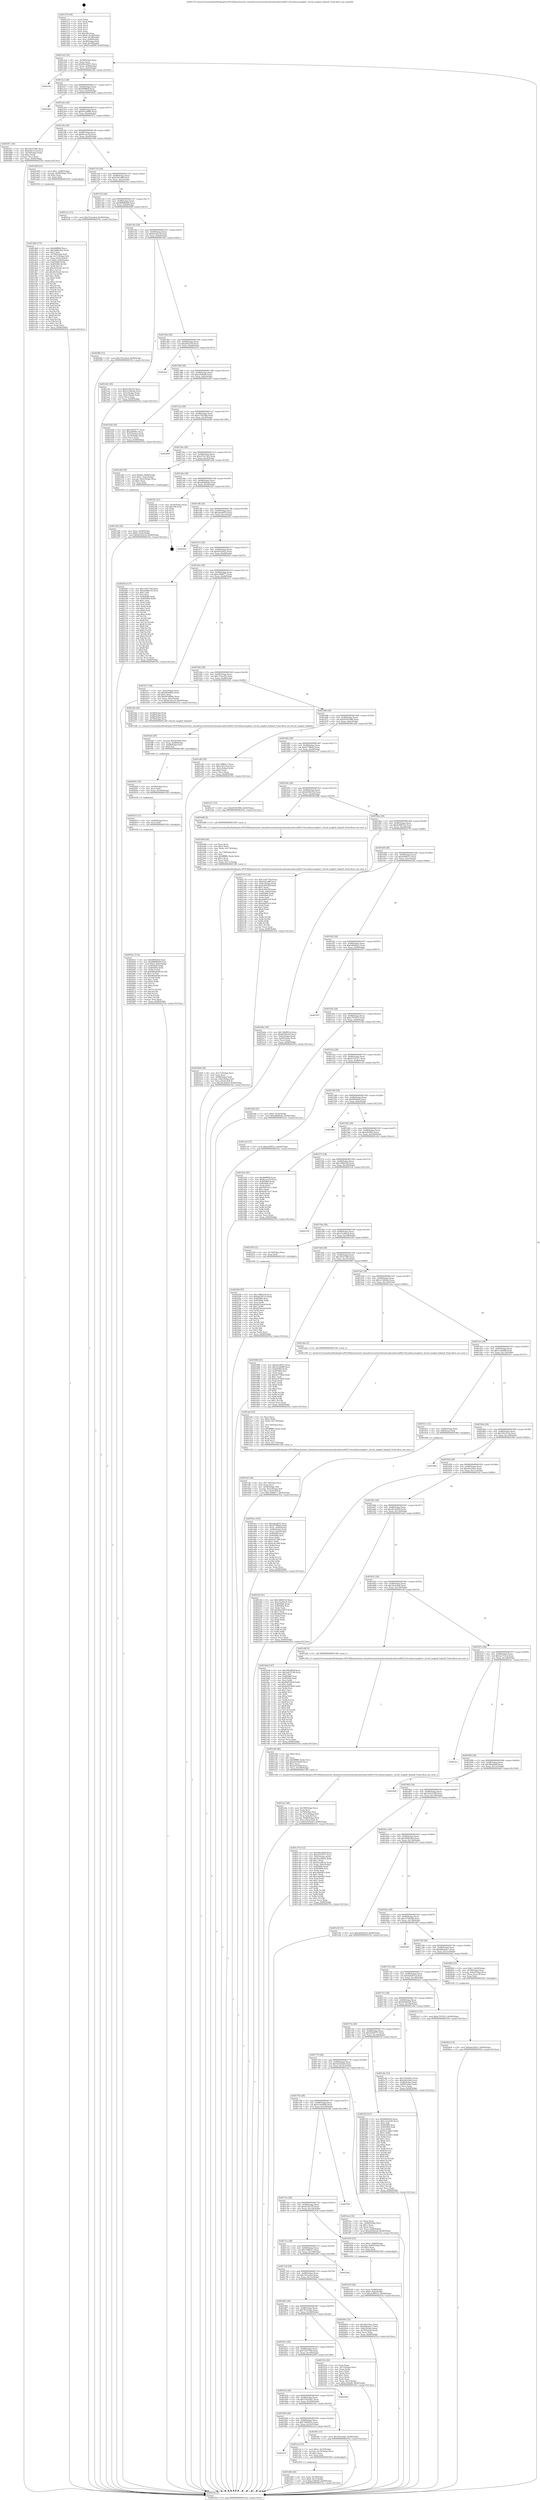 digraph "0x401270" {
  label = "0x401270 (/mnt/c/Users/mathe/Desktop/tcc/POCII/binaries/extr_linuxdriversnetwirelessbroadcombrcm80211brcmfmacmsgbuf.c_brcmf_msgbuf_hdrpull_Final-ollvm.out::main(0))"
  labelloc = "t"
  node[shape=record]

  Entry [label="",width=0.3,height=0.3,shape=circle,fillcolor=black,style=filled]
  "0x4012a2" [label="{
     0x4012a2 [32]\l
     | [instrs]\l
     &nbsp;&nbsp;0x4012a2 \<+6\>: mov -0x94(%rbp),%eax\l
     &nbsp;&nbsp;0x4012a8 \<+2\>: mov %eax,%ecx\l
     &nbsp;&nbsp;0x4012aa \<+6\>: sub $0x84e2d871,%ecx\l
     &nbsp;&nbsp;0x4012b0 \<+6\>: mov %eax,-0x98(%rbp)\l
     &nbsp;&nbsp;0x4012b6 \<+6\>: mov %ecx,-0x9c(%rbp)\l
     &nbsp;&nbsp;0x4012bc \<+6\>: je 000000000040236c \<main+0x10fc\>\l
  }"]
  "0x40236c" [label="{
     0x40236c\l
  }", style=dashed]
  "0x4012c2" [label="{
     0x4012c2 [28]\l
     | [instrs]\l
     &nbsp;&nbsp;0x4012c2 \<+5\>: jmp 00000000004012c7 \<main+0x57\>\l
     &nbsp;&nbsp;0x4012c7 \<+6\>: mov -0x98(%rbp),%eax\l
     &nbsp;&nbsp;0x4012cd \<+5\>: sub $0x84ff8f4f,%eax\l
     &nbsp;&nbsp;0x4012d2 \<+6\>: mov %eax,-0xa0(%rbp)\l
     &nbsp;&nbsp;0x4012d8 \<+6\>: je 0000000000402462 \<main+0x11f2\>\l
  }"]
  Exit [label="",width=0.3,height=0.3,shape=circle,fillcolor=black,style=filled,peripheries=2]
  "0x402462" [label="{
     0x402462\l
  }", style=dashed]
  "0x4012de" [label="{
     0x4012de [28]\l
     | [instrs]\l
     &nbsp;&nbsp;0x4012de \<+5\>: jmp 00000000004012e3 \<main+0x73\>\l
     &nbsp;&nbsp;0x4012e3 \<+6\>: mov -0x98(%rbp),%eax\l
     &nbsp;&nbsp;0x4012e9 \<+5\>: sub $0x87aad899,%eax\l
     &nbsp;&nbsp;0x4012ee \<+6\>: mov %eax,-0xa4(%rbp)\l
     &nbsp;&nbsp;0x4012f4 \<+6\>: je 000000000040187c \<main+0x60c\>\l
  }"]
  "0x402264" [label="{
     0x402264 [97]\l
     | [instrs]\l
     &nbsp;&nbsp;0x402264 \<+5\>: mov $0x148fd33d,%ecx\l
     &nbsp;&nbsp;0x402269 \<+5\>: mov $0x4a6367cd,%edx\l
     &nbsp;&nbsp;0x40226e \<+7\>: mov 0x405060,%esi\l
     &nbsp;&nbsp;0x402275 \<+8\>: mov 0x405064,%r8d\l
     &nbsp;&nbsp;0x40227d \<+3\>: mov %esi,%r9d\l
     &nbsp;&nbsp;0x402280 \<+7\>: add $0x8d76aebf,%r9d\l
     &nbsp;&nbsp;0x402287 \<+4\>: sub $0x1,%r9d\l
     &nbsp;&nbsp;0x40228b \<+7\>: sub $0x8d76aebf,%r9d\l
     &nbsp;&nbsp;0x402292 \<+4\>: imul %r9d,%esi\l
     &nbsp;&nbsp;0x402296 \<+3\>: and $0x1,%esi\l
     &nbsp;&nbsp;0x402299 \<+3\>: cmp $0x0,%esi\l
     &nbsp;&nbsp;0x40229c \<+4\>: sete %r10b\l
     &nbsp;&nbsp;0x4022a0 \<+4\>: cmp $0xa,%r8d\l
     &nbsp;&nbsp;0x4022a4 \<+4\>: setl %r11b\l
     &nbsp;&nbsp;0x4022a8 \<+3\>: mov %r10b,%bl\l
     &nbsp;&nbsp;0x4022ab \<+3\>: and %r11b,%bl\l
     &nbsp;&nbsp;0x4022ae \<+3\>: xor %r11b,%r10b\l
     &nbsp;&nbsp;0x4022b1 \<+3\>: or %r10b,%bl\l
     &nbsp;&nbsp;0x4022b4 \<+3\>: test $0x1,%bl\l
     &nbsp;&nbsp;0x4022b7 \<+3\>: cmovne %edx,%ecx\l
     &nbsp;&nbsp;0x4022ba \<+6\>: mov %ecx,-0x94(%rbp)\l
     &nbsp;&nbsp;0x4022c0 \<+5\>: jmp 000000000040255a \<main+0x12ea\>\l
  }"]
  "0x40187c" [label="{
     0x40187c [30]\l
     | [instrs]\l
     &nbsp;&nbsp;0x40187c \<+5\>: mov $0x18107380,%eax\l
     &nbsp;&nbsp;0x401881 \<+5\>: mov $0x245c512a,%ecx\l
     &nbsp;&nbsp;0x401886 \<+3\>: mov -0x30(%rbp),%edx\l
     &nbsp;&nbsp;0x401889 \<+3\>: cmp $0x2,%edx\l
     &nbsp;&nbsp;0x40188c \<+3\>: cmovne %ecx,%eax\l
     &nbsp;&nbsp;0x40188f \<+6\>: mov %eax,-0x94(%rbp)\l
     &nbsp;&nbsp;0x401895 \<+5\>: jmp 000000000040255a \<main+0x12ea\>\l
  }"]
  "0x4012fa" [label="{
     0x4012fa [28]\l
     | [instrs]\l
     &nbsp;&nbsp;0x4012fa \<+5\>: jmp 00000000004012ff \<main+0x8f\>\l
     &nbsp;&nbsp;0x4012ff \<+6\>: mov -0x98(%rbp),%eax\l
     &nbsp;&nbsp;0x401305 \<+5\>: sub $0x8ccac23f,%eax\l
     &nbsp;&nbsp;0x40130a \<+6\>: mov %eax,-0xa8(%rbp)\l
     &nbsp;&nbsp;0x401310 \<+6\>: je 0000000000401d99 \<main+0xb29\>\l
  }"]
  "0x40255a" [label="{
     0x40255a [5]\l
     | [instrs]\l
     &nbsp;&nbsp;0x40255a \<+5\>: jmp 00000000004012a2 \<main+0x32\>\l
  }"]
  "0x401270" [label="{
     0x401270 [50]\l
     | [instrs]\l
     &nbsp;&nbsp;0x401270 \<+1\>: push %rbp\l
     &nbsp;&nbsp;0x401271 \<+3\>: mov %rsp,%rbp\l
     &nbsp;&nbsp;0x401274 \<+2\>: push %r15\l
     &nbsp;&nbsp;0x401276 \<+2\>: push %r14\l
     &nbsp;&nbsp;0x401278 \<+2\>: push %r13\l
     &nbsp;&nbsp;0x40127a \<+2\>: push %r12\l
     &nbsp;&nbsp;0x40127c \<+1\>: push %rbx\l
     &nbsp;&nbsp;0x40127d \<+7\>: sub $0x168,%rsp\l
     &nbsp;&nbsp;0x401284 \<+7\>: movl $0x0,-0x34(%rbp)\l
     &nbsp;&nbsp;0x40128b \<+3\>: mov %edi,-0x38(%rbp)\l
     &nbsp;&nbsp;0x40128e \<+4\>: mov %rsi,-0x40(%rbp)\l
     &nbsp;&nbsp;0x401292 \<+3\>: mov -0x38(%rbp),%edi\l
     &nbsp;&nbsp;0x401295 \<+3\>: mov %edi,-0x30(%rbp)\l
     &nbsp;&nbsp;0x401298 \<+10\>: movl $0x87aad899,-0x94(%rbp)\l
  }"]
  "0x4020e0" [label="{
     0x4020e0 [15]\l
     | [instrs]\l
     &nbsp;&nbsp;0x4020e0 \<+10\>: movl $0xbfa3d5e5,-0x94(%rbp)\l
     &nbsp;&nbsp;0x4020ea \<+5\>: jmp 000000000040255a \<main+0x12ea\>\l
  }"]
  "0x401d99" [label="{
     0x401d99 [23]\l
     | [instrs]\l
     &nbsp;&nbsp;0x401d99 \<+7\>: movl $0x1,-0x80(%rbp)\l
     &nbsp;&nbsp;0x401da0 \<+4\>: movslq -0x80(%rbp),%rax\l
     &nbsp;&nbsp;0x401da4 \<+4\>: shl $0x2,%rax\l
     &nbsp;&nbsp;0x401da8 \<+3\>: mov %rax,%rdi\l
     &nbsp;&nbsp;0x401dab \<+5\>: call 0000000000401050 \<malloc@plt\>\l
     | [calls]\l
     &nbsp;&nbsp;0x401050 \{1\} (unknown)\l
  }"]
  "0x401316" [label="{
     0x401316 [28]\l
     | [instrs]\l
     &nbsp;&nbsp;0x401316 \<+5\>: jmp 000000000040131b \<main+0xab\>\l
     &nbsp;&nbsp;0x40131b \<+6\>: mov -0x98(%rbp),%eax\l
     &nbsp;&nbsp;0x401321 \<+5\>: sub $0x9161aff6,%eax\l
     &nbsp;&nbsp;0x401326 \<+6\>: mov %eax,-0xac(%rbp)\l
     &nbsp;&nbsp;0x40132c \<+6\>: je 00000000004021ee \<main+0xf7e\>\l
  }"]
  "0x402021" [label="{
     0x402021 [110]\l
     | [instrs]\l
     &nbsp;&nbsp;0x402021 \<+5\>: mov $0x8494d24,%eax\l
     &nbsp;&nbsp;0x402026 \<+5\>: mov $0x98898448,%esi\l
     &nbsp;&nbsp;0x40202b \<+10\>: movl $0x0,-0x8c(%rbp)\l
     &nbsp;&nbsp;0x402035 \<+8\>: mov 0x405060,%r8d\l
     &nbsp;&nbsp;0x40203d \<+8\>: mov 0x405064,%r9d\l
     &nbsp;&nbsp;0x402045 \<+3\>: mov %r8d,%r10d\l
     &nbsp;&nbsp;0x402048 \<+7\>: add $0x960a858d,%r10d\l
     &nbsp;&nbsp;0x40204f \<+4\>: sub $0x1,%r10d\l
     &nbsp;&nbsp;0x402053 \<+7\>: sub $0x960a858d,%r10d\l
     &nbsp;&nbsp;0x40205a \<+4\>: imul %r10d,%r8d\l
     &nbsp;&nbsp;0x40205e \<+4\>: and $0x1,%r8d\l
     &nbsp;&nbsp;0x402062 \<+4\>: cmp $0x0,%r8d\l
     &nbsp;&nbsp;0x402066 \<+4\>: sete %r11b\l
     &nbsp;&nbsp;0x40206a \<+4\>: cmp $0xa,%r9d\l
     &nbsp;&nbsp;0x40206e \<+3\>: setl %bl\l
     &nbsp;&nbsp;0x402071 \<+3\>: mov %r11b,%r14b\l
     &nbsp;&nbsp;0x402074 \<+3\>: and %bl,%r14b\l
     &nbsp;&nbsp;0x402077 \<+3\>: xor %bl,%r11b\l
     &nbsp;&nbsp;0x40207a \<+3\>: or %r11b,%r14b\l
     &nbsp;&nbsp;0x40207d \<+4\>: test $0x1,%r14b\l
     &nbsp;&nbsp;0x402081 \<+3\>: cmovne %esi,%eax\l
     &nbsp;&nbsp;0x402084 \<+6\>: mov %eax,-0x94(%rbp)\l
     &nbsp;&nbsp;0x40208a \<+5\>: jmp 000000000040255a \<main+0x12ea\>\l
  }"]
  "0x4021ee" [label="{
     0x4021ee [15]\l
     | [instrs]\l
     &nbsp;&nbsp;0x4021ee \<+10\>: movl $0x741ac8cd,-0x94(%rbp)\l
     &nbsp;&nbsp;0x4021f8 \<+5\>: jmp 000000000040255a \<main+0x12ea\>\l
  }"]
  "0x401332" [label="{
     0x401332 [28]\l
     | [instrs]\l
     &nbsp;&nbsp;0x401332 \<+5\>: jmp 0000000000401337 \<main+0xc7\>\l
     &nbsp;&nbsp;0x401337 \<+6\>: mov -0x98(%rbp),%eax\l
     &nbsp;&nbsp;0x40133d \<+5\>: sub $0x98898448,%eax\l
     &nbsp;&nbsp;0x401342 \<+6\>: mov %eax,-0xb0(%rbp)\l
     &nbsp;&nbsp;0x401348 \<+6\>: je 000000000040208f \<main+0xe1f\>\l
  }"]
  "0x402015" [label="{
     0x402015 [12]\l
     | [instrs]\l
     &nbsp;&nbsp;0x402015 \<+4\>: mov -0x68(%rbp),%rcx\l
     &nbsp;&nbsp;0x402019 \<+3\>: mov %rcx,%rdi\l
     &nbsp;&nbsp;0x40201c \<+5\>: call 0000000000401030 \<free@plt\>\l
     | [calls]\l
     &nbsp;&nbsp;0x401030 \{1\} (unknown)\l
  }"]
  "0x40208f" [label="{
     0x40208f [15]\l
     | [instrs]\l
     &nbsp;&nbsp;0x40208f \<+10\>: movl $0x741ac8cd,-0x94(%rbp)\l
     &nbsp;&nbsp;0x402099 \<+5\>: jmp 000000000040255a \<main+0x12ea\>\l
  }"]
  "0x40134e" [label="{
     0x40134e [28]\l
     | [instrs]\l
     &nbsp;&nbsp;0x40134e \<+5\>: jmp 0000000000401353 \<main+0xe3\>\l
     &nbsp;&nbsp;0x401353 \<+6\>: mov -0x98(%rbp),%eax\l
     &nbsp;&nbsp;0x401359 \<+5\>: sub $0x9e245e3f,%eax\l
     &nbsp;&nbsp;0x40135e \<+6\>: mov %eax,-0xb4(%rbp)\l
     &nbsp;&nbsp;0x401364 \<+6\>: je 0000000000401a9c \<main+0x82c\>\l
  }"]
  "0x402003" [label="{
     0x402003 [18]\l
     | [instrs]\l
     &nbsp;&nbsp;0x402003 \<+4\>: mov -0x58(%rbp),%rcx\l
     &nbsp;&nbsp;0x402007 \<+3\>: mov %rcx,%rdi\l
     &nbsp;&nbsp;0x40200a \<+6\>: mov %eax,-0x184(%rbp)\l
     &nbsp;&nbsp;0x402010 \<+5\>: call 0000000000401030 \<free@plt\>\l
     | [calls]\l
     &nbsp;&nbsp;0x401030 \{1\} (unknown)\l
  }"]
  "0x401a9c" [label="{
     0x401a9c [30]\l
     | [instrs]\l
     &nbsp;&nbsp;0x401a9c \<+5\>: mov $0x6239e7f5,%eax\l
     &nbsp;&nbsp;0x401aa1 \<+5\>: mov $0x1a7d62eb,%ecx\l
     &nbsp;&nbsp;0x401aa6 \<+3\>: mov -0x5c(%rbp),%edx\l
     &nbsp;&nbsp;0x401aa9 \<+3\>: cmp -0x4c(%rbp),%edx\l
     &nbsp;&nbsp;0x401aac \<+3\>: cmovl %ecx,%eax\l
     &nbsp;&nbsp;0x401aaf \<+6\>: mov %eax,-0x94(%rbp)\l
     &nbsp;&nbsp;0x401ab5 \<+5\>: jmp 000000000040255a \<main+0x12ea\>\l
  }"]
  "0x40136a" [label="{
     0x40136a [28]\l
     | [instrs]\l
     &nbsp;&nbsp;0x40136a \<+5\>: jmp 000000000040136f \<main+0xff\>\l
     &nbsp;&nbsp;0x40136f \<+6\>: mov -0x98(%rbp),%eax\l
     &nbsp;&nbsp;0x401375 \<+5\>: sub $0xa0f3e35f,%eax\l
     &nbsp;&nbsp;0x40137a \<+6\>: mov %eax,-0xb8(%rbp)\l
     &nbsp;&nbsp;0x401380 \<+6\>: je 00000000004022e3 \<main+0x1073\>\l
  }"]
  "0x401fe6" [label="{
     0x401fe6 [29]\l
     | [instrs]\l
     &nbsp;&nbsp;0x401fe6 \<+10\>: movabs $0x4030b6,%rdi\l
     &nbsp;&nbsp;0x401ff0 \<+6\>: mov %eax,-0x88(%rbp)\l
     &nbsp;&nbsp;0x401ff6 \<+6\>: mov -0x88(%rbp),%esi\l
     &nbsp;&nbsp;0x401ffc \<+2\>: mov $0x0,%al\l
     &nbsp;&nbsp;0x401ffe \<+5\>: call 0000000000401040 \<printf@plt\>\l
     | [calls]\l
     &nbsp;&nbsp;0x401040 \{1\} (unknown)\l
  }"]
  "0x4022e3" [label="{
     0x4022e3\l
  }", style=dashed]
  "0x401386" [label="{
     0x401386 [28]\l
     | [instrs]\l
     &nbsp;&nbsp;0x401386 \<+5\>: jmp 000000000040138b \<main+0x11b\>\l
     &nbsp;&nbsp;0x40138b \<+6\>: mov -0x98(%rbp),%eax\l
     &nbsp;&nbsp;0x401391 \<+5\>: sub $0xa35f0af0,%eax\l
     &nbsp;&nbsp;0x401396 \<+6\>: mov %eax,-0xbc(%rbp)\l
     &nbsp;&nbsp;0x40139c \<+6\>: je 0000000000401d20 \<main+0xab0\>\l
  }"]
  "0x401ebc" [label="{
     0x401ebc [46]\l
     | [instrs]\l
     &nbsp;&nbsp;0x401ebc \<+6\>: mov -0x180(%rbp),%ecx\l
     &nbsp;&nbsp;0x401ec2 \<+3\>: imul %eax,%ecx\l
     &nbsp;&nbsp;0x401ec5 \<+4\>: mov -0x78(%rbp),%rsi\l
     &nbsp;&nbsp;0x401ec9 \<+4\>: movslq -0x7c(%rbp),%rdi\l
     &nbsp;&nbsp;0x401ecd \<+4\>: mov (%rsi,%rdi,8),%rsi\l
     &nbsp;&nbsp;0x401ed1 \<+7\>: movslq -0x84(%rbp),%rdi\l
     &nbsp;&nbsp;0x401ed8 \<+3\>: mov %ecx,(%rsi,%rdi,4)\l
     &nbsp;&nbsp;0x401edb \<+10\>: movl $0x52b54245,-0x94(%rbp)\l
     &nbsp;&nbsp;0x401ee5 \<+5\>: jmp 000000000040255a \<main+0x12ea\>\l
  }"]
  "0x401d20" [label="{
     0x401d20 [30]\l
     | [instrs]\l
     &nbsp;&nbsp;0x401d20 \<+5\>: mov $0x5245f777,%eax\l
     &nbsp;&nbsp;0x401d25 \<+5\>: mov $0xd450f0c,%ecx\l
     &nbsp;&nbsp;0x401d2a \<+3\>: mov -0x7c(%rbp),%edx\l
     &nbsp;&nbsp;0x401d2d \<+3\>: cmp -0x70(%rbp),%edx\l
     &nbsp;&nbsp;0x401d30 \<+3\>: cmovl %ecx,%eax\l
     &nbsp;&nbsp;0x401d33 \<+6\>: mov %eax,-0x94(%rbp)\l
     &nbsp;&nbsp;0x401d39 \<+5\>: jmp 000000000040255a \<main+0x12ea\>\l
  }"]
  "0x4013a2" [label="{
     0x4013a2 [28]\l
     | [instrs]\l
     &nbsp;&nbsp;0x4013a2 \<+5\>: jmp 00000000004013a7 \<main+0x137\>\l
     &nbsp;&nbsp;0x4013a7 \<+6\>: mov -0x98(%rbp),%eax\l
     &nbsp;&nbsp;0x4013ad \<+5\>: sub $0xa73610b8,%eax\l
     &nbsp;&nbsp;0x4013b2 \<+6\>: mov %eax,-0xc0(%rbp)\l
     &nbsp;&nbsp;0x4013b8 \<+6\>: je 0000000000402406 \<main+0x1196\>\l
  }"]
  "0x401e94" [label="{
     0x401e94 [40]\l
     | [instrs]\l
     &nbsp;&nbsp;0x401e94 \<+5\>: mov $0x2,%ecx\l
     &nbsp;&nbsp;0x401e99 \<+1\>: cltd\l
     &nbsp;&nbsp;0x401e9a \<+2\>: idiv %ecx\l
     &nbsp;&nbsp;0x401e9c \<+6\>: imul $0xfffffffe,%edx,%ecx\l
     &nbsp;&nbsp;0x401ea2 \<+6\>: add $0xdc916e00,%ecx\l
     &nbsp;&nbsp;0x401ea8 \<+3\>: add $0x1,%ecx\l
     &nbsp;&nbsp;0x401eab \<+6\>: sub $0xdc916e00,%ecx\l
     &nbsp;&nbsp;0x401eb1 \<+6\>: mov %ecx,-0x180(%rbp)\l
     &nbsp;&nbsp;0x401eb7 \<+5\>: call 0000000000401160 \<next_i\>\l
     | [calls]\l
     &nbsp;&nbsp;0x401160 \{1\} (/mnt/c/Users/mathe/Desktop/tcc/POCII/binaries/extr_linuxdriversnetwirelessbroadcombrcm80211brcmfmacmsgbuf.c_brcmf_msgbuf_hdrpull_Final-ollvm.out::next_i)\l
  }"]
  "0x402406" [label="{
     0x402406\l
  }", style=dashed]
  "0x4013be" [label="{
     0x4013be [28]\l
     | [instrs]\l
     &nbsp;&nbsp;0x4013be \<+5\>: jmp 00000000004013c3 \<main+0x153\>\l
     &nbsp;&nbsp;0x4013c3 \<+6\>: mov -0x98(%rbp),%eax\l
     &nbsp;&nbsp;0x4013c9 \<+5\>: sub $0xa76213d3,%eax\l
     &nbsp;&nbsp;0x4013ce \<+6\>: mov %eax,-0xc4(%rbp)\l
     &nbsp;&nbsp;0x4013d4 \<+6\>: je 0000000000401a64 \<main+0x7f4\>\l
  }"]
  "0x401db0" [label="{
     0x401db0 [175]\l
     | [instrs]\l
     &nbsp;&nbsp;0x401db0 \<+5\>: mov $0x84ff8f4f,%ecx\l
     &nbsp;&nbsp;0x401db5 \<+5\>: mov $0x3b88c9e4,%edx\l
     &nbsp;&nbsp;0x401dba \<+3\>: mov $0x1,%sil\l
     &nbsp;&nbsp;0x401dbd \<+4\>: mov -0x78(%rbp),%rdi\l
     &nbsp;&nbsp;0x401dc1 \<+4\>: movslq -0x7c(%rbp),%r8\l
     &nbsp;&nbsp;0x401dc5 \<+4\>: mov %rax,(%rdi,%r8,8)\l
     &nbsp;&nbsp;0x401dc9 \<+10\>: movl $0x0,-0x84(%rbp)\l
     &nbsp;&nbsp;0x401dd3 \<+8\>: mov 0x405060,%r9d\l
     &nbsp;&nbsp;0x401ddb \<+8\>: mov 0x405064,%r10d\l
     &nbsp;&nbsp;0x401de3 \<+3\>: mov %r9d,%r11d\l
     &nbsp;&nbsp;0x401de6 \<+7\>: add $0x3fc93cb2,%r11d\l
     &nbsp;&nbsp;0x401ded \<+4\>: sub $0x1,%r11d\l
     &nbsp;&nbsp;0x401df1 \<+7\>: sub $0x3fc93cb2,%r11d\l
     &nbsp;&nbsp;0x401df8 \<+4\>: imul %r11d,%r9d\l
     &nbsp;&nbsp;0x401dfc \<+4\>: and $0x1,%r9d\l
     &nbsp;&nbsp;0x401e00 \<+4\>: cmp $0x0,%r9d\l
     &nbsp;&nbsp;0x401e04 \<+3\>: sete %bl\l
     &nbsp;&nbsp;0x401e07 \<+4\>: cmp $0xa,%r10d\l
     &nbsp;&nbsp;0x401e0b \<+4\>: setl %r14b\l
     &nbsp;&nbsp;0x401e0f \<+3\>: mov %bl,%r15b\l
     &nbsp;&nbsp;0x401e12 \<+4\>: xor $0xff,%r15b\l
     &nbsp;&nbsp;0x401e16 \<+3\>: mov %r14b,%r12b\l
     &nbsp;&nbsp;0x401e19 \<+4\>: xor $0xff,%r12b\l
     &nbsp;&nbsp;0x401e1d \<+4\>: xor $0x1,%sil\l
     &nbsp;&nbsp;0x401e21 \<+3\>: mov %r15b,%r13b\l
     &nbsp;&nbsp;0x401e24 \<+4\>: and $0xff,%r13b\l
     &nbsp;&nbsp;0x401e28 \<+3\>: and %sil,%bl\l
     &nbsp;&nbsp;0x401e2b \<+3\>: mov %r12b,%al\l
     &nbsp;&nbsp;0x401e2e \<+2\>: and $0xff,%al\l
     &nbsp;&nbsp;0x401e30 \<+3\>: and %sil,%r14b\l
     &nbsp;&nbsp;0x401e33 \<+3\>: or %bl,%r13b\l
     &nbsp;&nbsp;0x401e36 \<+3\>: or %r14b,%al\l
     &nbsp;&nbsp;0x401e39 \<+3\>: xor %al,%r13b\l
     &nbsp;&nbsp;0x401e3c \<+3\>: or %r12b,%r15b\l
     &nbsp;&nbsp;0x401e3f \<+4\>: xor $0xff,%r15b\l
     &nbsp;&nbsp;0x401e43 \<+4\>: or $0x1,%sil\l
     &nbsp;&nbsp;0x401e47 \<+3\>: and %sil,%r15b\l
     &nbsp;&nbsp;0x401e4a \<+3\>: or %r15b,%r13b\l
     &nbsp;&nbsp;0x401e4d \<+4\>: test $0x1,%r13b\l
     &nbsp;&nbsp;0x401e51 \<+3\>: cmovne %edx,%ecx\l
     &nbsp;&nbsp;0x401e54 \<+6\>: mov %ecx,-0x94(%rbp)\l
     &nbsp;&nbsp;0x401e5a \<+5\>: jmp 000000000040255a \<main+0x12ea\>\l
  }"]
  "0x401a64" [label="{
     0x401a64 [30]\l
     | [instrs]\l
     &nbsp;&nbsp;0x401a64 \<+7\>: movl $0x64,-0x48(%rbp)\l
     &nbsp;&nbsp;0x401a6b \<+7\>: movl $0x1,-0x4c(%rbp)\l
     &nbsp;&nbsp;0x401a72 \<+4\>: movslq -0x4c(%rbp),%rax\l
     &nbsp;&nbsp;0x401a76 \<+4\>: shl $0x2,%rax\l
     &nbsp;&nbsp;0x401a7a \<+3\>: mov %rax,%rdi\l
     &nbsp;&nbsp;0x401a7d \<+5\>: call 0000000000401050 \<malloc@plt\>\l
     | [calls]\l
     &nbsp;&nbsp;0x401050 \{1\} (unknown)\l
  }"]
  "0x4013da" [label="{
     0x4013da [28]\l
     | [instrs]\l
     &nbsp;&nbsp;0x4013da \<+5\>: jmp 00000000004013df \<main+0x16f\>\l
     &nbsp;&nbsp;0x4013df \<+6\>: mov -0x98(%rbp),%eax\l
     &nbsp;&nbsp;0x4013e5 \<+5\>: sub $0xa80b8a4e,%eax\l
     &nbsp;&nbsp;0x4013ea \<+6\>: mov %eax,-0xc8(%rbp)\l
     &nbsp;&nbsp;0x4013f0 \<+6\>: je 00000000004023f1 \<main+0x1181\>\l
  }"]
  "0x401d06" [label="{
     0x401d06 [26]\l
     | [instrs]\l
     &nbsp;&nbsp;0x401d06 \<+4\>: mov %rax,-0x78(%rbp)\l
     &nbsp;&nbsp;0x401d0a \<+7\>: movl $0x0,-0x7c(%rbp)\l
     &nbsp;&nbsp;0x401d11 \<+10\>: movl $0xa35f0af0,-0x94(%rbp)\l
     &nbsp;&nbsp;0x401d1b \<+5\>: jmp 000000000040255a \<main+0x12ea\>\l
  }"]
  "0x4023f1" [label="{
     0x4023f1 [21]\l
     | [instrs]\l
     &nbsp;&nbsp;0x4023f1 \<+3\>: mov -0x34(%rbp),%eax\l
     &nbsp;&nbsp;0x4023f4 \<+7\>: add $0x168,%rsp\l
     &nbsp;&nbsp;0x4023fb \<+1\>: pop %rbx\l
     &nbsp;&nbsp;0x4023fc \<+2\>: pop %r12\l
     &nbsp;&nbsp;0x4023fe \<+2\>: pop %r13\l
     &nbsp;&nbsp;0x402400 \<+2\>: pop %r14\l
     &nbsp;&nbsp;0x402402 \<+2\>: pop %r15\l
     &nbsp;&nbsp;0x402404 \<+1\>: pop %rbp\l
     &nbsp;&nbsp;0x402405 \<+1\>: ret\l
  }"]
  "0x4013f6" [label="{
     0x4013f6 [28]\l
     | [instrs]\l
     &nbsp;&nbsp;0x4013f6 \<+5\>: jmp 00000000004013fb \<main+0x18b\>\l
     &nbsp;&nbsp;0x4013fb \<+6\>: mov -0x98(%rbp),%eax\l
     &nbsp;&nbsp;0x401401 \<+5\>: sub $0xafae4953,%eax\l
     &nbsp;&nbsp;0x401406 \<+6\>: mov %eax,-0xcc(%rbp)\l
     &nbsp;&nbsp;0x40140c \<+6\>: je 0000000000402421 \<main+0x11b1\>\l
  }"]
  "0x401872" [label="{
     0x401872\l
  }", style=dashed]
  "0x402421" [label="{
     0x402421\l
  }", style=dashed]
  "0x401412" [label="{
     0x401412 [28]\l
     | [instrs]\l
     &nbsp;&nbsp;0x401412 \<+5\>: jmp 0000000000401417 \<main+0x1a7\>\l
     &nbsp;&nbsp;0x401417 \<+6\>: mov -0x98(%rbp),%eax\l
     &nbsp;&nbsp;0x40141d \<+5\>: sub $0xbfa3d5e5,%eax\l
     &nbsp;&nbsp;0x401422 \<+6\>: mov %eax,-0xd0(%rbp)\l
     &nbsp;&nbsp;0x401428 \<+6\>: je 00000000004020ef \<main+0xe7f\>\l
  }"]
  "0x401cef" [label="{
     0x401cef [23]\l
     | [instrs]\l
     &nbsp;&nbsp;0x401cef \<+7\>: movl $0x1,-0x70(%rbp)\l
     &nbsp;&nbsp;0x401cf6 \<+4\>: movslq -0x70(%rbp),%rax\l
     &nbsp;&nbsp;0x401cfa \<+4\>: shl $0x3,%rax\l
     &nbsp;&nbsp;0x401cfe \<+3\>: mov %rax,%rdi\l
     &nbsp;&nbsp;0x401d01 \<+5\>: call 0000000000401050 \<malloc@plt\>\l
     | [calls]\l
     &nbsp;&nbsp;0x401050 \{1\} (unknown)\l
  }"]
  "0x4020ef" [label="{
     0x4020ef [137]\l
     | [instrs]\l
     &nbsp;&nbsp;0x4020ef \<+5\>: mov $0x7c63774d,%eax\l
     &nbsp;&nbsp;0x4020f4 \<+5\>: mov $0xdc086152,%ecx\l
     &nbsp;&nbsp;0x4020f9 \<+2\>: mov $0x1,%dl\l
     &nbsp;&nbsp;0x4020fb \<+2\>: xor %esi,%esi\l
     &nbsp;&nbsp;0x4020fd \<+7\>: mov 0x405060,%edi\l
     &nbsp;&nbsp;0x402104 \<+8\>: mov 0x405064,%r8d\l
     &nbsp;&nbsp;0x40210c \<+3\>: sub $0x1,%esi\l
     &nbsp;&nbsp;0x40210f \<+3\>: mov %edi,%r9d\l
     &nbsp;&nbsp;0x402112 \<+3\>: add %esi,%r9d\l
     &nbsp;&nbsp;0x402115 \<+4\>: imul %r9d,%edi\l
     &nbsp;&nbsp;0x402119 \<+3\>: and $0x1,%edi\l
     &nbsp;&nbsp;0x40211c \<+3\>: cmp $0x0,%edi\l
     &nbsp;&nbsp;0x40211f \<+4\>: sete %r10b\l
     &nbsp;&nbsp;0x402123 \<+4\>: cmp $0xa,%r8d\l
     &nbsp;&nbsp;0x402127 \<+4\>: setl %r11b\l
     &nbsp;&nbsp;0x40212b \<+3\>: mov %r10b,%bl\l
     &nbsp;&nbsp;0x40212e \<+3\>: xor $0xff,%bl\l
     &nbsp;&nbsp;0x402131 \<+3\>: mov %r11b,%r14b\l
     &nbsp;&nbsp;0x402134 \<+4\>: xor $0xff,%r14b\l
     &nbsp;&nbsp;0x402138 \<+3\>: xor $0x0,%dl\l
     &nbsp;&nbsp;0x40213b \<+3\>: mov %bl,%r15b\l
     &nbsp;&nbsp;0x40213e \<+4\>: and $0x0,%r15b\l
     &nbsp;&nbsp;0x402142 \<+3\>: and %dl,%r10b\l
     &nbsp;&nbsp;0x402145 \<+3\>: mov %r14b,%r12b\l
     &nbsp;&nbsp;0x402148 \<+4\>: and $0x0,%r12b\l
     &nbsp;&nbsp;0x40214c \<+3\>: and %dl,%r11b\l
     &nbsp;&nbsp;0x40214f \<+3\>: or %r10b,%r15b\l
     &nbsp;&nbsp;0x402152 \<+3\>: or %r11b,%r12b\l
     &nbsp;&nbsp;0x402155 \<+3\>: xor %r12b,%r15b\l
     &nbsp;&nbsp;0x402158 \<+3\>: or %r14b,%bl\l
     &nbsp;&nbsp;0x40215b \<+3\>: xor $0xff,%bl\l
     &nbsp;&nbsp;0x40215e \<+3\>: or $0x0,%dl\l
     &nbsp;&nbsp;0x402161 \<+2\>: and %dl,%bl\l
     &nbsp;&nbsp;0x402163 \<+3\>: or %bl,%r15b\l
     &nbsp;&nbsp;0x402166 \<+4\>: test $0x1,%r15b\l
     &nbsp;&nbsp;0x40216a \<+3\>: cmovne %ecx,%eax\l
     &nbsp;&nbsp;0x40216d \<+6\>: mov %eax,-0x94(%rbp)\l
     &nbsp;&nbsp;0x402173 \<+5\>: jmp 000000000040255a \<main+0x12ea\>\l
  }"]
  "0x40142e" [label="{
     0x40142e [28]\l
     | [instrs]\l
     &nbsp;&nbsp;0x40142e \<+5\>: jmp 0000000000401433 \<main+0x1c3\>\l
     &nbsp;&nbsp;0x401433 \<+6\>: mov -0x98(%rbp),%eax\l
     &nbsp;&nbsp;0x401439 \<+5\>: sub $0xc2688f77,%eax\l
     &nbsp;&nbsp;0x40143e \<+6\>: mov %eax,-0xd4(%rbp)\l
     &nbsp;&nbsp;0x401444 \<+6\>: je 0000000000401b17 \<main+0x8a7\>\l
  }"]
  "0x401856" [label="{
     0x401856 [28]\l
     | [instrs]\l
     &nbsp;&nbsp;0x401856 \<+5\>: jmp 000000000040185b \<main+0x5eb\>\l
     &nbsp;&nbsp;0x40185b \<+6\>: mov -0x98(%rbp),%eax\l
     &nbsp;&nbsp;0x401861 \<+5\>: sub $0x7d69855a,%eax\l
     &nbsp;&nbsp;0x401866 \<+6\>: mov %eax,-0x16c(%rbp)\l
     &nbsp;&nbsp;0x40186c \<+6\>: je 0000000000401cef \<main+0xa7f\>\l
  }"]
  "0x401b17" [label="{
     0x401b17 [34]\l
     | [instrs]\l
     &nbsp;&nbsp;0x401b17 \<+3\>: mov -0x5c(%rbp),%eax\l
     &nbsp;&nbsp;0x401b1a \<+5\>: sub $0x903d6fde,%eax\l
     &nbsp;&nbsp;0x401b1f \<+3\>: add $0x1,%eax\l
     &nbsp;&nbsp;0x401b22 \<+5\>: add $0x903d6fde,%eax\l
     &nbsp;&nbsp;0x401b27 \<+3\>: mov %eax,-0x5c(%rbp)\l
     &nbsp;&nbsp;0x401b2a \<+10\>: movl $0x9e245e3f,-0x94(%rbp)\l
     &nbsp;&nbsp;0x401b34 \<+5\>: jmp 000000000040255a \<main+0x12ea\>\l
  }"]
  "0x40144a" [label="{
     0x40144a [28]\l
     | [instrs]\l
     &nbsp;&nbsp;0x40144a \<+5\>: jmp 000000000040144f \<main+0x1df\>\l
     &nbsp;&nbsp;0x40144f \<+6\>: mov -0x98(%rbp),%eax\l
     &nbsp;&nbsp;0x401455 \<+5\>: sub $0xc33eee93,%eax\l
     &nbsp;&nbsp;0x40145a \<+6\>: mov %eax,-0xd8(%rbp)\l
     &nbsp;&nbsp;0x401460 \<+6\>: je 0000000000401fd2 \<main+0xd62\>\l
  }"]
  "0x401f0c" [label="{
     0x401f0c [15]\l
     | [instrs]\l
     &nbsp;&nbsp;0x401f0c \<+10\>: movl $0x783cebde,-0x94(%rbp)\l
     &nbsp;&nbsp;0x401f16 \<+5\>: jmp 000000000040255a \<main+0x12ea\>\l
  }"]
  "0x401fd2" [label="{
     0x401fd2 [20]\l
     | [instrs]\l
     &nbsp;&nbsp;0x401fd2 \<+4\>: mov -0x58(%rbp),%rdi\l
     &nbsp;&nbsp;0x401fd6 \<+3\>: mov -0x48(%rbp),%esi\l
     &nbsp;&nbsp;0x401fd9 \<+4\>: mov -0x68(%rbp),%rdx\l
     &nbsp;&nbsp;0x401fdd \<+4\>: mov -0x78(%rbp),%rcx\l
     &nbsp;&nbsp;0x401fe1 \<+5\>: call 0000000000401240 \<brcmf_msgbuf_hdrpull\>\l
     | [calls]\l
     &nbsp;&nbsp;0x401240 \{1\} (/mnt/c/Users/mathe/Desktop/tcc/POCII/binaries/extr_linuxdriversnetwirelessbroadcombrcm80211brcmfmacmsgbuf.c_brcmf_msgbuf_hdrpull_Final-ollvm.out::brcmf_msgbuf_hdrpull)\l
  }"]
  "0x401466" [label="{
     0x401466 [28]\l
     | [instrs]\l
     &nbsp;&nbsp;0x401466 \<+5\>: jmp 000000000040146b \<main+0x1fb\>\l
     &nbsp;&nbsp;0x40146b \<+6\>: mov -0x98(%rbp),%eax\l
     &nbsp;&nbsp;0x401471 \<+5\>: sub $0xd5361980,%eax\l
     &nbsp;&nbsp;0x401476 \<+6\>: mov %eax,-0xdc(%rbp)\l
     &nbsp;&nbsp;0x40147c \<+6\>: je 0000000000401a46 \<main+0x7d6\>\l
  }"]
  "0x40183a" [label="{
     0x40183a [28]\l
     | [instrs]\l
     &nbsp;&nbsp;0x40183a \<+5\>: jmp 000000000040183f \<main+0x5cf\>\l
     &nbsp;&nbsp;0x40183f \<+6\>: mov -0x98(%rbp),%eax\l
     &nbsp;&nbsp;0x401845 \<+5\>: sub $0x7c82d261,%eax\l
     &nbsp;&nbsp;0x40184a \<+6\>: mov %eax,-0x168(%rbp)\l
     &nbsp;&nbsp;0x401850 \<+6\>: je 0000000000401f0c \<main+0xc9c\>\l
  }"]
  "0x401a46" [label="{
     0x401a46 [30]\l
     | [instrs]\l
     &nbsp;&nbsp;0x401a46 \<+5\>: mov $0x72ff85e7,%eax\l
     &nbsp;&nbsp;0x401a4b \<+5\>: mov $0xa76213d3,%ecx\l
     &nbsp;&nbsp;0x401a50 \<+3\>: mov -0x2c(%rbp),%edx\l
     &nbsp;&nbsp;0x401a53 \<+3\>: cmp $0x0,%edx\l
     &nbsp;&nbsp;0x401a56 \<+3\>: cmove %ecx,%eax\l
     &nbsp;&nbsp;0x401a59 \<+6\>: mov %eax,-0x94(%rbp)\l
     &nbsp;&nbsp;0x401a5f \<+5\>: jmp 000000000040255a \<main+0x12ea\>\l
  }"]
  "0x401482" [label="{
     0x401482 [28]\l
     | [instrs]\l
     &nbsp;&nbsp;0x401482 \<+5\>: jmp 0000000000401487 \<main+0x217\>\l
     &nbsp;&nbsp;0x401487 \<+6\>: mov -0x98(%rbp),%eax\l
     &nbsp;&nbsp;0x40148d \<+5\>: sub $0xd77ffb6d,%eax\l
     &nbsp;&nbsp;0x401492 \<+6\>: mov %eax,-0xe0(%rbp)\l
     &nbsp;&nbsp;0x401498 \<+6\>: je 0000000000401a37 \<main+0x7c7\>\l
  }"]
  "0x402506" [label="{
     0x402506\l
  }", style=dashed]
  "0x401a37" [label="{
     0x401a37 [15]\l
     | [instrs]\l
     &nbsp;&nbsp;0x401a37 \<+10\>: movl $0xd5361980,-0x94(%rbp)\l
     &nbsp;&nbsp;0x401a41 \<+5\>: jmp 000000000040255a \<main+0x12ea\>\l
  }"]
  "0x40149e" [label="{
     0x40149e [28]\l
     | [instrs]\l
     &nbsp;&nbsp;0x40149e \<+5\>: jmp 00000000004014a3 \<main+0x233\>\l
     &nbsp;&nbsp;0x4014a3 \<+6\>: mov -0x98(%rbp),%eax\l
     &nbsp;&nbsp;0x4014a9 \<+5\>: sub $0xdb59b35d,%eax\l
     &nbsp;&nbsp;0x4014ae \<+6\>: mov %eax,-0xe4(%rbp)\l
     &nbsp;&nbsp;0x4014b4 \<+6\>: je 0000000000401b88 \<main+0x918\>\l
  }"]
  "0x40181e" [label="{
     0x40181e [28]\l
     | [instrs]\l
     &nbsp;&nbsp;0x40181e \<+5\>: jmp 0000000000401823 \<main+0x5b3\>\l
     &nbsp;&nbsp;0x401823 \<+6\>: mov -0x98(%rbp),%eax\l
     &nbsp;&nbsp;0x401829 \<+5\>: sub $0x7c63774d,%eax\l
     &nbsp;&nbsp;0x40182e \<+6\>: mov %eax,-0x164(%rbp)\l
     &nbsp;&nbsp;0x401834 \<+6\>: je 0000000000402506 \<main+0x1296\>\l
  }"]
  "0x401b88" [label="{
     0x401b88 [5]\l
     | [instrs]\l
     &nbsp;&nbsp;0x401b88 \<+5\>: call 0000000000401160 \<next_i\>\l
     | [calls]\l
     &nbsp;&nbsp;0x401160 \{1\} (/mnt/c/Users/mathe/Desktop/tcc/POCII/binaries/extr_linuxdriversnetwirelessbroadcombrcm80211brcmfmacmsgbuf.c_brcmf_msgbuf_hdrpull_Final-ollvm.out::next_i)\l
  }"]
  "0x4014ba" [label="{
     0x4014ba [28]\l
     | [instrs]\l
     &nbsp;&nbsp;0x4014ba \<+5\>: jmp 00000000004014bf \<main+0x24f\>\l
     &nbsp;&nbsp;0x4014bf \<+6\>: mov -0x98(%rbp),%eax\l
     &nbsp;&nbsp;0x4014c5 \<+5\>: sub $0xdc086152,%eax\l
     &nbsp;&nbsp;0x4014ca \<+6\>: mov %eax,-0xe8(%rbp)\l
     &nbsp;&nbsp;0x4014d0 \<+6\>: je 0000000000402178 \<main+0xf08\>\l
  }"]
  "0x401f1b" [label="{
     0x401f1b [36]\l
     | [instrs]\l
     &nbsp;&nbsp;0x401f1b \<+2\>: xor %eax,%eax\l
     &nbsp;&nbsp;0x401f1d \<+3\>: mov -0x7c(%rbp),%ecx\l
     &nbsp;&nbsp;0x401f20 \<+2\>: mov %eax,%edx\l
     &nbsp;&nbsp;0x401f22 \<+2\>: sub %ecx,%edx\l
     &nbsp;&nbsp;0x401f24 \<+2\>: mov %eax,%ecx\l
     &nbsp;&nbsp;0x401f26 \<+3\>: sub $0x1,%ecx\l
     &nbsp;&nbsp;0x401f29 \<+2\>: add %ecx,%edx\l
     &nbsp;&nbsp;0x401f2b \<+2\>: sub %edx,%eax\l
     &nbsp;&nbsp;0x401f2d \<+3\>: mov %eax,-0x7c(%rbp)\l
     &nbsp;&nbsp;0x401f30 \<+10\>: movl $0xa35f0af0,-0x94(%rbp)\l
     &nbsp;&nbsp;0x401f3a \<+5\>: jmp 000000000040255a \<main+0x12ea\>\l
  }"]
  "0x402178" [label="{
     0x402178 [118]\l
     | [instrs]\l
     &nbsp;&nbsp;0x402178 \<+5\>: mov $0x7c63774d,%eax\l
     &nbsp;&nbsp;0x40217d \<+5\>: mov $0x9161aff6,%ecx\l
     &nbsp;&nbsp;0x402182 \<+6\>: mov -0x8c(%rbp),%edx\l
     &nbsp;&nbsp;0x402188 \<+6\>: add $0xdc00e20f,%edx\l
     &nbsp;&nbsp;0x40218e \<+3\>: add $0x1,%edx\l
     &nbsp;&nbsp;0x402191 \<+6\>: sub $0xdc00e20f,%edx\l
     &nbsp;&nbsp;0x402197 \<+6\>: mov %edx,-0x8c(%rbp)\l
     &nbsp;&nbsp;0x40219d \<+7\>: mov 0x405060,%edx\l
     &nbsp;&nbsp;0x4021a4 \<+7\>: mov 0x405064,%esi\l
     &nbsp;&nbsp;0x4021ab \<+2\>: mov %edx,%edi\l
     &nbsp;&nbsp;0x4021ad \<+6\>: add $0xadd953c6,%edi\l
     &nbsp;&nbsp;0x4021b3 \<+3\>: sub $0x1,%edi\l
     &nbsp;&nbsp;0x4021b6 \<+6\>: sub $0xadd953c6,%edi\l
     &nbsp;&nbsp;0x4021bc \<+3\>: imul %edi,%edx\l
     &nbsp;&nbsp;0x4021bf \<+3\>: and $0x1,%edx\l
     &nbsp;&nbsp;0x4021c2 \<+3\>: cmp $0x0,%edx\l
     &nbsp;&nbsp;0x4021c5 \<+4\>: sete %r8b\l
     &nbsp;&nbsp;0x4021c9 \<+3\>: cmp $0xa,%esi\l
     &nbsp;&nbsp;0x4021cc \<+4\>: setl %r9b\l
     &nbsp;&nbsp;0x4021d0 \<+3\>: mov %r8b,%r10b\l
     &nbsp;&nbsp;0x4021d3 \<+3\>: and %r9b,%r10b\l
     &nbsp;&nbsp;0x4021d6 \<+3\>: xor %r9b,%r8b\l
     &nbsp;&nbsp;0x4021d9 \<+3\>: or %r8b,%r10b\l
     &nbsp;&nbsp;0x4021dc \<+4\>: test $0x1,%r10b\l
     &nbsp;&nbsp;0x4021e0 \<+3\>: cmovne %ecx,%eax\l
     &nbsp;&nbsp;0x4021e3 \<+6\>: mov %eax,-0x94(%rbp)\l
     &nbsp;&nbsp;0x4021e9 \<+5\>: jmp 000000000040255a \<main+0x12ea\>\l
  }"]
  "0x4014d6" [label="{
     0x4014d6 [28]\l
     | [instrs]\l
     &nbsp;&nbsp;0x4014d6 \<+5\>: jmp 00000000004014db \<main+0x26b\>\l
     &nbsp;&nbsp;0x4014db \<+6\>: mov -0x98(%rbp),%eax\l
     &nbsp;&nbsp;0x4014e1 \<+5\>: sub $0xdcf9051e,%eax\l
     &nbsp;&nbsp;0x4014e6 \<+6\>: mov %eax,-0xec(%rbp)\l
     &nbsp;&nbsp;0x4014ec \<+6\>: je 0000000000401b6a \<main+0x8fa\>\l
  }"]
  "0x401802" [label="{
     0x401802 [28]\l
     | [instrs]\l
     &nbsp;&nbsp;0x401802 \<+5\>: jmp 0000000000401807 \<main+0x597\>\l
     &nbsp;&nbsp;0x401807 \<+6\>: mov -0x98(%rbp),%eax\l
     &nbsp;&nbsp;0x40180d \<+5\>: sub $0x783cebde,%eax\l
     &nbsp;&nbsp;0x401812 \<+6\>: mov %eax,-0x160(%rbp)\l
     &nbsp;&nbsp;0x401818 \<+6\>: je 0000000000401f1b \<main+0xcab\>\l
  }"]
  "0x401b6a" [label="{
     0x401b6a [30]\l
     | [instrs]\l
     &nbsp;&nbsp;0x401b6a \<+5\>: mov $0x7d69855a,%eax\l
     &nbsp;&nbsp;0x401b6f \<+5\>: mov $0xdb59b35d,%ecx\l
     &nbsp;&nbsp;0x401b74 \<+3\>: mov -0x6c(%rbp),%edx\l
     &nbsp;&nbsp;0x401b77 \<+3\>: cmp -0x60(%rbp),%edx\l
     &nbsp;&nbsp;0x401b7a \<+3\>: cmovl %ecx,%eax\l
     &nbsp;&nbsp;0x401b7d \<+6\>: mov %eax,-0x94(%rbp)\l
     &nbsp;&nbsp;0x401b83 \<+5\>: jmp 000000000040255a \<main+0x12ea\>\l
  }"]
  "0x4014f2" [label="{
     0x4014f2 [28]\l
     | [instrs]\l
     &nbsp;&nbsp;0x4014f2 \<+5\>: jmp 00000000004014f7 \<main+0x287\>\l
     &nbsp;&nbsp;0x4014f7 \<+6\>: mov -0x98(%rbp),%eax\l
     &nbsp;&nbsp;0x4014fd \<+5\>: sub $0xe40446c2,%eax\l
     &nbsp;&nbsp;0x401502 \<+6\>: mov %eax,-0xf0(%rbp)\l
     &nbsp;&nbsp;0x401508 \<+6\>: je 0000000000401957 \<main+0x6e7\>\l
  }"]
  "0x40209e" [label="{
     0x40209e [33]\l
     | [instrs]\l
     &nbsp;&nbsp;0x40209e \<+5\>: mov $0x26a1f4ee,%eax\l
     &nbsp;&nbsp;0x4020a3 \<+5\>: mov $0x484adac7,%ecx\l
     &nbsp;&nbsp;0x4020a8 \<+6\>: mov -0x8c(%rbp),%edx\l
     &nbsp;&nbsp;0x4020ae \<+3\>: cmp -0x70(%rbp),%edx\l
     &nbsp;&nbsp;0x4020b1 \<+3\>: cmovl %ecx,%eax\l
     &nbsp;&nbsp;0x4020b4 \<+6\>: mov %eax,-0x94(%rbp)\l
     &nbsp;&nbsp;0x4020ba \<+5\>: jmp 000000000040255a \<main+0x12ea\>\l
  }"]
  "0x401957" [label="{
     0x401957\l
  }", style=dashed]
  "0x40150e" [label="{
     0x40150e [28]\l
     | [instrs]\l
     &nbsp;&nbsp;0x40150e \<+5\>: jmp 0000000000401513 \<main+0x2a3\>\l
     &nbsp;&nbsp;0x401513 \<+6\>: mov -0x98(%rbp),%eax\l
     &nbsp;&nbsp;0x401519 \<+5\>: sub $0xe7970f13,%eax\l
     &nbsp;&nbsp;0x40151e \<+6\>: mov %eax,-0xf4(%rbp)\l
     &nbsp;&nbsp;0x401524 \<+6\>: je 00000000004023db \<main+0x116b\>\l
  }"]
  "0x4017e6" [label="{
     0x4017e6 [28]\l
     | [instrs]\l
     &nbsp;&nbsp;0x4017e6 \<+5\>: jmp 00000000004017eb \<main+0x57b\>\l
     &nbsp;&nbsp;0x4017eb \<+6\>: mov -0x98(%rbp),%eax\l
     &nbsp;&nbsp;0x4017f1 \<+5\>: sub $0x741ac8cd,%eax\l
     &nbsp;&nbsp;0x4017f6 \<+6\>: mov %eax,-0x15c(%rbp)\l
     &nbsp;&nbsp;0x4017fc \<+6\>: je 000000000040209e \<main+0xe2e\>\l
  }"]
  "0x4023db" [label="{
     0x4023db [22]\l
     | [instrs]\l
     &nbsp;&nbsp;0x4023db \<+7\>: movl $0x0,-0x34(%rbp)\l
     &nbsp;&nbsp;0x4023e2 \<+10\>: movl $0xa80b8a4e,-0x94(%rbp)\l
     &nbsp;&nbsp;0x4023ec \<+5\>: jmp 000000000040255a \<main+0x12ea\>\l
  }"]
  "0x40152a" [label="{
     0x40152a [28]\l
     | [instrs]\l
     &nbsp;&nbsp;0x40152a \<+5\>: jmp 000000000040152f \<main+0x2bf\>\l
     &nbsp;&nbsp;0x40152f \<+6\>: mov -0x98(%rbp),%eax\l
     &nbsp;&nbsp;0x401535 \<+5\>: sub $0xfe510317,%eax\l
     &nbsp;&nbsp;0x40153a \<+6\>: mov %eax,-0xf8(%rbp)\l
     &nbsp;&nbsp;0x401540 \<+6\>: je 0000000000401ce0 \<main+0xa70\>\l
  }"]
  "0x4022d4" [label="{
     0x4022d4\l
  }", style=dashed]
  "0x401ce0" [label="{
     0x401ce0 [15]\l
     | [instrs]\l
     &nbsp;&nbsp;0x401ce0 \<+10\>: movl $0xdcf9051e,-0x94(%rbp)\l
     &nbsp;&nbsp;0x401cea \<+5\>: jmp 000000000040255a \<main+0x12ea\>\l
  }"]
  "0x401546" [label="{
     0x401546 [28]\l
     | [instrs]\l
     &nbsp;&nbsp;0x401546 \<+5\>: jmp 000000000040154b \<main+0x2db\>\l
     &nbsp;&nbsp;0x40154b \<+6\>: mov -0x98(%rbp),%eax\l
     &nbsp;&nbsp;0x401551 \<+5\>: sub $0x8494d24,%eax\l
     &nbsp;&nbsp;0x401556 \<+6\>: mov %eax,-0xfc(%rbp)\l
     &nbsp;&nbsp;0x40155c \<+6\>: je 000000000040249e \<main+0x122e\>\l
  }"]
  "0x401bb9" [label="{
     0x401bb9 [36]\l
     | [instrs]\l
     &nbsp;&nbsp;0x401bb9 \<+6\>: mov -0x17c(%rbp),%ecx\l
     &nbsp;&nbsp;0x401bbf \<+3\>: imul %eax,%ecx\l
     &nbsp;&nbsp;0x401bc2 \<+4\>: mov -0x68(%rbp),%rdi\l
     &nbsp;&nbsp;0x401bc6 \<+4\>: movslq -0x6c(%rbp),%r8\l
     &nbsp;&nbsp;0x401bca \<+4\>: mov %ecx,(%rdi,%r8,4)\l
     &nbsp;&nbsp;0x401bce \<+10\>: movl $0x28c2b459,-0x94(%rbp)\l
     &nbsp;&nbsp;0x401bd8 \<+5\>: jmp 000000000040255a \<main+0x12ea\>\l
  }"]
  "0x40249e" [label="{
     0x40249e\l
  }", style=dashed]
  "0x401562" [label="{
     0x401562 [28]\l
     | [instrs]\l
     &nbsp;&nbsp;0x401562 \<+5\>: jmp 0000000000401567 \<main+0x2f7\>\l
     &nbsp;&nbsp;0x401567 \<+6\>: mov -0x98(%rbp),%eax\l
     &nbsp;&nbsp;0x40156d \<+5\>: sub $0xd450f0c,%eax\l
     &nbsp;&nbsp;0x401572 \<+6\>: mov %eax,-0x100(%rbp)\l
     &nbsp;&nbsp;0x401578 \<+6\>: je 0000000000401d3e \<main+0xace\>\l
  }"]
  "0x401b8d" [label="{
     0x401b8d [44]\l
     | [instrs]\l
     &nbsp;&nbsp;0x401b8d \<+2\>: xor %ecx,%ecx\l
     &nbsp;&nbsp;0x401b8f \<+5\>: mov $0x2,%edx\l
     &nbsp;&nbsp;0x401b94 \<+6\>: mov %edx,-0x178(%rbp)\l
     &nbsp;&nbsp;0x401b9a \<+1\>: cltd\l
     &nbsp;&nbsp;0x401b9b \<+6\>: mov -0x178(%rbp),%esi\l
     &nbsp;&nbsp;0x401ba1 \<+2\>: idiv %esi\l
     &nbsp;&nbsp;0x401ba3 \<+6\>: imul $0xfffffffe,%edx,%edx\l
     &nbsp;&nbsp;0x401ba9 \<+3\>: sub $0x1,%ecx\l
     &nbsp;&nbsp;0x401bac \<+2\>: sub %ecx,%edx\l
     &nbsp;&nbsp;0x401bae \<+6\>: mov %edx,-0x17c(%rbp)\l
     &nbsp;&nbsp;0x401bb4 \<+5\>: call 0000000000401160 \<next_i\>\l
     | [calls]\l
     &nbsp;&nbsp;0x401160 \{1\} (/mnt/c/Users/mathe/Desktop/tcc/POCII/binaries/extr_linuxdriversnetwirelessbroadcombrcm80211brcmfmacmsgbuf.c_brcmf_msgbuf_hdrpull_Final-ollvm.out::next_i)\l
  }"]
  "0x401d3e" [label="{
     0x401d3e [91]\l
     | [instrs]\l
     &nbsp;&nbsp;0x401d3e \<+5\>: mov $0x84ff8f4f,%eax\l
     &nbsp;&nbsp;0x401d43 \<+5\>: mov $0x8ccac23f,%ecx\l
     &nbsp;&nbsp;0x401d48 \<+7\>: mov 0x405060,%edx\l
     &nbsp;&nbsp;0x401d4f \<+7\>: mov 0x405064,%esi\l
     &nbsp;&nbsp;0x401d56 \<+2\>: mov %edx,%edi\l
     &nbsp;&nbsp;0x401d58 \<+6\>: sub $0x45815a11,%edi\l
     &nbsp;&nbsp;0x401d5e \<+3\>: sub $0x1,%edi\l
     &nbsp;&nbsp;0x401d61 \<+6\>: add $0x45815a11,%edi\l
     &nbsp;&nbsp;0x401d67 \<+3\>: imul %edi,%edx\l
     &nbsp;&nbsp;0x401d6a \<+3\>: and $0x1,%edx\l
     &nbsp;&nbsp;0x401d6d \<+3\>: cmp $0x0,%edx\l
     &nbsp;&nbsp;0x401d70 \<+4\>: sete %r8b\l
     &nbsp;&nbsp;0x401d74 \<+3\>: cmp $0xa,%esi\l
     &nbsp;&nbsp;0x401d77 \<+4\>: setl %r9b\l
     &nbsp;&nbsp;0x401d7b \<+3\>: mov %r8b,%r10b\l
     &nbsp;&nbsp;0x401d7e \<+3\>: and %r9b,%r10b\l
     &nbsp;&nbsp;0x401d81 \<+3\>: xor %r9b,%r8b\l
     &nbsp;&nbsp;0x401d84 \<+3\>: or %r8b,%r10b\l
     &nbsp;&nbsp;0x401d87 \<+4\>: test $0x1,%r10b\l
     &nbsp;&nbsp;0x401d8b \<+3\>: cmovne %ecx,%eax\l
     &nbsp;&nbsp;0x401d8e \<+6\>: mov %eax,-0x94(%rbp)\l
     &nbsp;&nbsp;0x401d94 \<+5\>: jmp 000000000040255a \<main+0x12ea\>\l
  }"]
  "0x40157e" [label="{
     0x40157e [28]\l
     | [instrs]\l
     &nbsp;&nbsp;0x40157e \<+5\>: jmp 0000000000401583 \<main+0x313\>\l
     &nbsp;&nbsp;0x401583 \<+6\>: mov -0x98(%rbp),%eax\l
     &nbsp;&nbsp;0x401589 \<+5\>: sub $0x148fd33d,%eax\l
     &nbsp;&nbsp;0x40158e \<+6\>: mov %eax,-0x104(%rbp)\l
     &nbsp;&nbsp;0x401594 \<+6\>: je 0000000000402530 \<main+0x12c0\>\l
  }"]
  "0x401b50" [label="{
     0x401b50 [26]\l
     | [instrs]\l
     &nbsp;&nbsp;0x401b50 \<+4\>: mov %rax,-0x68(%rbp)\l
     &nbsp;&nbsp;0x401b54 \<+7\>: movl $0x0,-0x6c(%rbp)\l
     &nbsp;&nbsp;0x401b5b \<+10\>: movl $0xdcf9051e,-0x94(%rbp)\l
     &nbsp;&nbsp;0x401b65 \<+5\>: jmp 000000000040255a \<main+0x12ea\>\l
  }"]
  "0x402530" [label="{
     0x402530\l
  }", style=dashed]
  "0x40159a" [label="{
     0x40159a [28]\l
     | [instrs]\l
     &nbsp;&nbsp;0x40159a \<+5\>: jmp 000000000040159f \<main+0x32f\>\l
     &nbsp;&nbsp;0x40159f \<+6\>: mov -0x98(%rbp),%eax\l
     &nbsp;&nbsp;0x4015a5 \<+5\>: sub $0x15a30ec6,%eax\l
     &nbsp;&nbsp;0x4015aa \<+6\>: mov %eax,-0x108(%rbp)\l
     &nbsp;&nbsp;0x4015b0 \<+6\>: je 0000000000402258 \<main+0xfe8\>\l
  }"]
  "0x4017ca" [label="{
     0x4017ca [28]\l
     | [instrs]\l
     &nbsp;&nbsp;0x4017ca \<+5\>: jmp 00000000004017cf \<main+0x55f\>\l
     &nbsp;&nbsp;0x4017cf \<+6\>: mov -0x98(%rbp),%eax\l
     &nbsp;&nbsp;0x4017d5 \<+5\>: sub $0x72ff85e7,%eax\l
     &nbsp;&nbsp;0x4017da \<+6\>: mov %eax,-0x158(%rbp)\l
     &nbsp;&nbsp;0x4017e0 \<+6\>: je 00000000004022d4 \<main+0x1064\>\l
  }"]
  "0x402258" [label="{
     0x402258 [12]\l
     | [instrs]\l
     &nbsp;&nbsp;0x402258 \<+4\>: mov -0x78(%rbp),%rax\l
     &nbsp;&nbsp;0x40225c \<+3\>: mov %rax,%rdi\l
     &nbsp;&nbsp;0x40225f \<+5\>: call 0000000000401030 \<free@plt\>\l
     | [calls]\l
     &nbsp;&nbsp;0x401030 \{1\} (unknown)\l
  }"]
  "0x4015b6" [label="{
     0x4015b6 [28]\l
     | [instrs]\l
     &nbsp;&nbsp;0x4015b6 \<+5\>: jmp 00000000004015bb \<main+0x34b\>\l
     &nbsp;&nbsp;0x4015bb \<+6\>: mov -0x98(%rbp),%eax\l
     &nbsp;&nbsp;0x4015c1 \<+5\>: sub $0x18107380,%eax\l
     &nbsp;&nbsp;0x4015c6 \<+6\>: mov %eax,-0x10c(%rbp)\l
     &nbsp;&nbsp;0x4015cc \<+6\>: je 0000000000401966 \<main+0x6f6\>\l
  }"]
  "0x401b39" [label="{
     0x401b39 [23]\l
     | [instrs]\l
     &nbsp;&nbsp;0x401b39 \<+7\>: movl $0x1,-0x60(%rbp)\l
     &nbsp;&nbsp;0x401b40 \<+4\>: movslq -0x60(%rbp),%rax\l
     &nbsp;&nbsp;0x401b44 \<+4\>: shl $0x2,%rax\l
     &nbsp;&nbsp;0x401b48 \<+3\>: mov %rax,%rdi\l
     &nbsp;&nbsp;0x401b4b \<+5\>: call 0000000000401050 \<malloc@plt\>\l
     | [calls]\l
     &nbsp;&nbsp;0x401050 \{1\} (unknown)\l
  }"]
  "0x401966" [label="{
     0x401966 [91]\l
     | [instrs]\l
     &nbsp;&nbsp;0x401966 \<+5\>: mov $0xafae4953,%eax\l
     &nbsp;&nbsp;0x40196b \<+5\>: mov $0x1ecb9d9f,%ecx\l
     &nbsp;&nbsp;0x401970 \<+7\>: mov 0x405060,%edx\l
     &nbsp;&nbsp;0x401977 \<+7\>: mov 0x405064,%esi\l
     &nbsp;&nbsp;0x40197e \<+2\>: mov %edx,%edi\l
     &nbsp;&nbsp;0x401980 \<+6\>: sub $0xdc675b9a,%edi\l
     &nbsp;&nbsp;0x401986 \<+3\>: sub $0x1,%edi\l
     &nbsp;&nbsp;0x401989 \<+6\>: add $0xdc675b9a,%edi\l
     &nbsp;&nbsp;0x40198f \<+3\>: imul %edi,%edx\l
     &nbsp;&nbsp;0x401992 \<+3\>: and $0x1,%edx\l
     &nbsp;&nbsp;0x401995 \<+3\>: cmp $0x0,%edx\l
     &nbsp;&nbsp;0x401998 \<+4\>: sete %r8b\l
     &nbsp;&nbsp;0x40199c \<+3\>: cmp $0xa,%esi\l
     &nbsp;&nbsp;0x40199f \<+4\>: setl %r9b\l
     &nbsp;&nbsp;0x4019a3 \<+3\>: mov %r8b,%r10b\l
     &nbsp;&nbsp;0x4019a6 \<+3\>: and %r9b,%r10b\l
     &nbsp;&nbsp;0x4019a9 \<+3\>: xor %r9b,%r8b\l
     &nbsp;&nbsp;0x4019ac \<+3\>: or %r8b,%r10b\l
     &nbsp;&nbsp;0x4019af \<+4\>: test $0x1,%r10b\l
     &nbsp;&nbsp;0x4019b3 \<+3\>: cmovne %ecx,%eax\l
     &nbsp;&nbsp;0x4019b6 \<+6\>: mov %eax,-0x94(%rbp)\l
     &nbsp;&nbsp;0x4019bc \<+5\>: jmp 000000000040255a \<main+0x12ea\>\l
  }"]
  "0x4015d2" [label="{
     0x4015d2 [28]\l
     | [instrs]\l
     &nbsp;&nbsp;0x4015d2 \<+5\>: jmp 00000000004015d7 \<main+0x367\>\l
     &nbsp;&nbsp;0x4015d7 \<+6\>: mov -0x98(%rbp),%eax\l
     &nbsp;&nbsp;0x4015dd \<+5\>: sub $0x1a7d62eb,%eax\l
     &nbsp;&nbsp;0x4015e2 \<+6\>: mov %eax,-0x110(%rbp)\l
     &nbsp;&nbsp;0x4015e8 \<+6\>: je 0000000000401aba \<main+0x84a\>\l
  }"]
  "0x4017ae" [label="{
     0x4017ae [28]\l
     | [instrs]\l
     &nbsp;&nbsp;0x4017ae \<+5\>: jmp 00000000004017b3 \<main+0x543\>\l
     &nbsp;&nbsp;0x4017b3 \<+6\>: mov -0x98(%rbp),%eax\l
     &nbsp;&nbsp;0x4017b9 \<+5\>: sub $0x6239e7f5,%eax\l
     &nbsp;&nbsp;0x4017be \<+6\>: mov %eax,-0x154(%rbp)\l
     &nbsp;&nbsp;0x4017c4 \<+6\>: je 0000000000401b39 \<main+0x8c9\>\l
  }"]
  "0x401aba" [label="{
     0x401aba [5]\l
     | [instrs]\l
     &nbsp;&nbsp;0x401aba \<+5\>: call 0000000000401160 \<next_i\>\l
     | [calls]\l
     &nbsp;&nbsp;0x401160 \{1\} (/mnt/c/Users/mathe/Desktop/tcc/POCII/binaries/extr_linuxdriversnetwirelessbroadcombrcm80211brcmfmacmsgbuf.c_brcmf_msgbuf_hdrpull_Final-ollvm.out::next_i)\l
  }"]
  "0x4015ee" [label="{
     0x4015ee [28]\l
     | [instrs]\l
     &nbsp;&nbsp;0x4015ee \<+5\>: jmp 00000000004015f3 \<main+0x383\>\l
     &nbsp;&nbsp;0x4015f3 \<+6\>: mov -0x98(%rbp),%eax\l
     &nbsp;&nbsp;0x4015f9 \<+5\>: sub $0x1ecb9d9f,%eax\l
     &nbsp;&nbsp;0x4015fe \<+6\>: mov %eax,-0x114(%rbp)\l
     &nbsp;&nbsp;0x401604 \<+6\>: je 00000000004019c1 \<main+0x751\>\l
  }"]
  "0x40254b" [label="{
     0x40254b\l
  }", style=dashed]
  "0x4019c1" [label="{
     0x4019c1 [13]\l
     | [instrs]\l
     &nbsp;&nbsp;0x4019c1 \<+4\>: mov -0x40(%rbp),%rax\l
     &nbsp;&nbsp;0x4019c5 \<+4\>: mov 0x8(%rax),%rdi\l
     &nbsp;&nbsp;0x4019c9 \<+5\>: call 0000000000401060 \<atoi@plt\>\l
     | [calls]\l
     &nbsp;&nbsp;0x401060 \{1\} (unknown)\l
  }"]
  "0x40160a" [label="{
     0x40160a [28]\l
     | [instrs]\l
     &nbsp;&nbsp;0x40160a \<+5\>: jmp 000000000040160f \<main+0x39f\>\l
     &nbsp;&nbsp;0x40160f \<+6\>: mov -0x98(%rbp),%eax\l
     &nbsp;&nbsp;0x401615 \<+5\>: sub $0x245c512a,%eax\l
     &nbsp;&nbsp;0x40161a \<+6\>: mov %eax,-0x118(%rbp)\l
     &nbsp;&nbsp;0x401620 \<+6\>: je 000000000040189a \<main+0x62a\>\l
  }"]
  "0x4019ce" [label="{
     0x4019ce [105]\l
     | [instrs]\l
     &nbsp;&nbsp;0x4019ce \<+5\>: mov $0xafae4953,%ecx\l
     &nbsp;&nbsp;0x4019d3 \<+5\>: mov $0xd77ffb6d,%edx\l
     &nbsp;&nbsp;0x4019d8 \<+3\>: mov %eax,-0x44(%rbp)\l
     &nbsp;&nbsp;0x4019db \<+3\>: mov -0x44(%rbp),%eax\l
     &nbsp;&nbsp;0x4019de \<+3\>: mov %eax,-0x2c(%rbp)\l
     &nbsp;&nbsp;0x4019e1 \<+7\>: mov 0x405060,%eax\l
     &nbsp;&nbsp;0x4019e8 \<+7\>: mov 0x405064,%esi\l
     &nbsp;&nbsp;0x4019ef \<+3\>: mov %eax,%r8d\l
     &nbsp;&nbsp;0x4019f2 \<+7\>: add $0xfceb7df8,%r8d\l
     &nbsp;&nbsp;0x4019f9 \<+4\>: sub $0x1,%r8d\l
     &nbsp;&nbsp;0x4019fd \<+7\>: sub $0xfceb7df8,%r8d\l
     &nbsp;&nbsp;0x401a04 \<+4\>: imul %r8d,%eax\l
     &nbsp;&nbsp;0x401a08 \<+3\>: and $0x1,%eax\l
     &nbsp;&nbsp;0x401a0b \<+3\>: cmp $0x0,%eax\l
     &nbsp;&nbsp;0x401a0e \<+4\>: sete %r9b\l
     &nbsp;&nbsp;0x401a12 \<+3\>: cmp $0xa,%esi\l
     &nbsp;&nbsp;0x401a15 \<+4\>: setl %r10b\l
     &nbsp;&nbsp;0x401a19 \<+3\>: mov %r9b,%r11b\l
     &nbsp;&nbsp;0x401a1c \<+3\>: and %r10b,%r11b\l
     &nbsp;&nbsp;0x401a1f \<+3\>: xor %r10b,%r9b\l
     &nbsp;&nbsp;0x401a22 \<+3\>: or %r9b,%r11b\l
     &nbsp;&nbsp;0x401a25 \<+4\>: test $0x1,%r11b\l
     &nbsp;&nbsp;0x401a29 \<+3\>: cmovne %edx,%ecx\l
     &nbsp;&nbsp;0x401a2c \<+6\>: mov %ecx,-0x94(%rbp)\l
     &nbsp;&nbsp;0x401a32 \<+5\>: jmp 000000000040255a \<main+0x12ea\>\l
  }"]
  "0x401a82" [label="{
     0x401a82 [26]\l
     | [instrs]\l
     &nbsp;&nbsp;0x401a82 \<+4\>: mov %rax,-0x58(%rbp)\l
     &nbsp;&nbsp;0x401a86 \<+7\>: movl $0x0,-0x5c(%rbp)\l
     &nbsp;&nbsp;0x401a8d \<+10\>: movl $0x9e245e3f,-0x94(%rbp)\l
     &nbsp;&nbsp;0x401a97 \<+5\>: jmp 000000000040255a \<main+0x12ea\>\l
  }"]
  "0x401abf" [label="{
     0x401abf [52]\l
     | [instrs]\l
     &nbsp;&nbsp;0x401abf \<+2\>: xor %ecx,%ecx\l
     &nbsp;&nbsp;0x401ac1 \<+5\>: mov $0x2,%edx\l
     &nbsp;&nbsp;0x401ac6 \<+6\>: mov %edx,-0x170(%rbp)\l
     &nbsp;&nbsp;0x401acc \<+1\>: cltd\l
     &nbsp;&nbsp;0x401acd \<+6\>: mov -0x170(%rbp),%esi\l
     &nbsp;&nbsp;0x401ad3 \<+2\>: idiv %esi\l
     &nbsp;&nbsp;0x401ad5 \<+6\>: imul $0xfffffffe,%edx,%edx\l
     &nbsp;&nbsp;0x401adb \<+2\>: mov %ecx,%edi\l
     &nbsp;&nbsp;0x401add \<+2\>: sub %edx,%edi\l
     &nbsp;&nbsp;0x401adf \<+2\>: mov %ecx,%edx\l
     &nbsp;&nbsp;0x401ae1 \<+3\>: sub $0x1,%edx\l
     &nbsp;&nbsp;0x401ae4 \<+2\>: add %edx,%edi\l
     &nbsp;&nbsp;0x401ae6 \<+2\>: sub %edi,%ecx\l
     &nbsp;&nbsp;0x401ae8 \<+6\>: mov %ecx,-0x174(%rbp)\l
     &nbsp;&nbsp;0x401aee \<+5\>: call 0000000000401160 \<next_i\>\l
     | [calls]\l
     &nbsp;&nbsp;0x401160 \{1\} (/mnt/c/Users/mathe/Desktop/tcc/POCII/binaries/extr_linuxdriversnetwirelessbroadcombrcm80211brcmfmacmsgbuf.c_brcmf_msgbuf_hdrpull_Final-ollvm.out::next_i)\l
  }"]
  "0x401af3" [label="{
     0x401af3 [36]\l
     | [instrs]\l
     &nbsp;&nbsp;0x401af3 \<+6\>: mov -0x174(%rbp),%ecx\l
     &nbsp;&nbsp;0x401af9 \<+3\>: imul %eax,%ecx\l
     &nbsp;&nbsp;0x401afc \<+4\>: mov -0x58(%rbp),%r8\l
     &nbsp;&nbsp;0x401b00 \<+4\>: movslq -0x5c(%rbp),%r9\l
     &nbsp;&nbsp;0x401b04 \<+4\>: mov %ecx,(%r8,%r9,4)\l
     &nbsp;&nbsp;0x401b08 \<+10\>: movl $0xc2688f77,-0x94(%rbp)\l
     &nbsp;&nbsp;0x401b12 \<+5\>: jmp 000000000040255a \<main+0x12ea\>\l
  }"]
  "0x401792" [label="{
     0x401792 [28]\l
     | [instrs]\l
     &nbsp;&nbsp;0x401792 \<+5\>: jmp 0000000000401797 \<main+0x527\>\l
     &nbsp;&nbsp;0x401797 \<+6\>: mov -0x98(%rbp),%eax\l
     &nbsp;&nbsp;0x40179d \<+5\>: sub $0x5c9e4400,%eax\l
     &nbsp;&nbsp;0x4017a2 \<+6\>: mov %eax,-0x150(%rbp)\l
     &nbsp;&nbsp;0x4017a8 \<+6\>: je 000000000040254b \<main+0x12db\>\l
  }"]
  "0x40189a" [label="{
     0x40189a\l
  }", style=dashed]
  "0x401626" [label="{
     0x401626 [28]\l
     | [instrs]\l
     &nbsp;&nbsp;0x401626 \<+5\>: jmp 000000000040162b \<main+0x3bb\>\l
     &nbsp;&nbsp;0x40162b \<+6\>: mov -0x98(%rbp),%eax\l
     &nbsp;&nbsp;0x401631 \<+5\>: sub $0x26a1f4ee,%eax\l
     &nbsp;&nbsp;0x401636 \<+6\>: mov %eax,-0x11c(%rbp)\l
     &nbsp;&nbsp;0x40163c \<+6\>: je 00000000004021fd \<main+0xf8d\>\l
  }"]
  "0x401eea" [label="{
     0x401eea [34]\l
     | [instrs]\l
     &nbsp;&nbsp;0x401eea \<+2\>: xor %eax,%eax\l
     &nbsp;&nbsp;0x401eec \<+6\>: mov -0x84(%rbp),%ecx\l
     &nbsp;&nbsp;0x401ef2 \<+3\>: sub $0x1,%eax\l
     &nbsp;&nbsp;0x401ef5 \<+2\>: sub %eax,%ecx\l
     &nbsp;&nbsp;0x401ef7 \<+6\>: mov %ecx,-0x84(%rbp)\l
     &nbsp;&nbsp;0x401efd \<+10\>: movl $0x4d56d2a0,-0x94(%rbp)\l
     &nbsp;&nbsp;0x401f07 \<+5\>: jmp 000000000040255a \<main+0x12ea\>\l
  }"]
  "0x4021fd" [label="{
     0x4021fd [91]\l
     | [instrs]\l
     &nbsp;&nbsp;0x4021fd \<+5\>: mov $0x148fd33d,%eax\l
     &nbsp;&nbsp;0x402202 \<+5\>: mov $0x15a30ec6,%ecx\l
     &nbsp;&nbsp;0x402207 \<+7\>: mov 0x405060,%edx\l
     &nbsp;&nbsp;0x40220e \<+7\>: mov 0x405064,%esi\l
     &nbsp;&nbsp;0x402215 \<+2\>: mov %edx,%edi\l
     &nbsp;&nbsp;0x402217 \<+6\>: add $0xdbaa5878,%edi\l
     &nbsp;&nbsp;0x40221d \<+3\>: sub $0x1,%edi\l
     &nbsp;&nbsp;0x402220 \<+6\>: sub $0xdbaa5878,%edi\l
     &nbsp;&nbsp;0x402226 \<+3\>: imul %edi,%edx\l
     &nbsp;&nbsp;0x402229 \<+3\>: and $0x1,%edx\l
     &nbsp;&nbsp;0x40222c \<+3\>: cmp $0x0,%edx\l
     &nbsp;&nbsp;0x40222f \<+4\>: sete %r8b\l
     &nbsp;&nbsp;0x402233 \<+3\>: cmp $0xa,%esi\l
     &nbsp;&nbsp;0x402236 \<+4\>: setl %r9b\l
     &nbsp;&nbsp;0x40223a \<+3\>: mov %r8b,%r10b\l
     &nbsp;&nbsp;0x40223d \<+3\>: and %r9b,%r10b\l
     &nbsp;&nbsp;0x402240 \<+3\>: xor %r9b,%r8b\l
     &nbsp;&nbsp;0x402243 \<+3\>: or %r8b,%r10b\l
     &nbsp;&nbsp;0x402246 \<+4\>: test $0x1,%r10b\l
     &nbsp;&nbsp;0x40224a \<+3\>: cmovne %ecx,%eax\l
     &nbsp;&nbsp;0x40224d \<+6\>: mov %eax,-0x94(%rbp)\l
     &nbsp;&nbsp;0x402253 \<+5\>: jmp 000000000040255a \<main+0x12ea\>\l
  }"]
  "0x401642" [label="{
     0x401642 [28]\l
     | [instrs]\l
     &nbsp;&nbsp;0x401642 \<+5\>: jmp 0000000000401647 \<main+0x3d7\>\l
     &nbsp;&nbsp;0x401647 \<+6\>: mov -0x98(%rbp),%eax\l
     &nbsp;&nbsp;0x40164d \<+5\>: sub $0x28c2b459,%eax\l
     &nbsp;&nbsp;0x401652 \<+6\>: mov %eax,-0x120(%rbp)\l
     &nbsp;&nbsp;0x401658 \<+6\>: je 0000000000401bdd \<main+0x96d\>\l
  }"]
  "0x401776" [label="{
     0x401776 [28]\l
     | [instrs]\l
     &nbsp;&nbsp;0x401776 \<+5\>: jmp 000000000040177b \<main+0x50b\>\l
     &nbsp;&nbsp;0x40177b \<+6\>: mov -0x98(%rbp),%eax\l
     &nbsp;&nbsp;0x401781 \<+5\>: sub $0x52b54245,%eax\l
     &nbsp;&nbsp;0x401786 \<+6\>: mov %eax,-0x14c(%rbp)\l
     &nbsp;&nbsp;0x40178c \<+6\>: je 0000000000401eea \<main+0xc7a\>\l
  }"]
  "0x401bdd" [label="{
     0x401bdd [147]\l
     | [instrs]\l
     &nbsp;&nbsp;0x401bdd \<+5\>: mov $0x38ba9b9f,%eax\l
     &nbsp;&nbsp;0x401be2 \<+5\>: mov $0x3a615198,%ecx\l
     &nbsp;&nbsp;0x401be7 \<+2\>: mov $0x1,%dl\l
     &nbsp;&nbsp;0x401be9 \<+7\>: mov 0x405060,%esi\l
     &nbsp;&nbsp;0x401bf0 \<+7\>: mov 0x405064,%edi\l
     &nbsp;&nbsp;0x401bf7 \<+3\>: mov %esi,%r8d\l
     &nbsp;&nbsp;0x401bfa \<+7\>: sub $0xb0953858,%r8d\l
     &nbsp;&nbsp;0x401c01 \<+4\>: sub $0x1,%r8d\l
     &nbsp;&nbsp;0x401c05 \<+7\>: add $0xb0953858,%r8d\l
     &nbsp;&nbsp;0x401c0c \<+4\>: imul %r8d,%esi\l
     &nbsp;&nbsp;0x401c10 \<+3\>: and $0x1,%esi\l
     &nbsp;&nbsp;0x401c13 \<+3\>: cmp $0x0,%esi\l
     &nbsp;&nbsp;0x401c16 \<+4\>: sete %r9b\l
     &nbsp;&nbsp;0x401c1a \<+3\>: cmp $0xa,%edi\l
     &nbsp;&nbsp;0x401c1d \<+4\>: setl %r10b\l
     &nbsp;&nbsp;0x401c21 \<+3\>: mov %r9b,%r11b\l
     &nbsp;&nbsp;0x401c24 \<+4\>: xor $0xff,%r11b\l
     &nbsp;&nbsp;0x401c28 \<+3\>: mov %r10b,%bl\l
     &nbsp;&nbsp;0x401c2b \<+3\>: xor $0xff,%bl\l
     &nbsp;&nbsp;0x401c2e \<+3\>: xor $0x0,%dl\l
     &nbsp;&nbsp;0x401c31 \<+3\>: mov %r11b,%r14b\l
     &nbsp;&nbsp;0x401c34 \<+4\>: and $0x0,%r14b\l
     &nbsp;&nbsp;0x401c38 \<+3\>: and %dl,%r9b\l
     &nbsp;&nbsp;0x401c3b \<+3\>: mov %bl,%r15b\l
     &nbsp;&nbsp;0x401c3e \<+4\>: and $0x0,%r15b\l
     &nbsp;&nbsp;0x401c42 \<+3\>: and %dl,%r10b\l
     &nbsp;&nbsp;0x401c45 \<+3\>: or %r9b,%r14b\l
     &nbsp;&nbsp;0x401c48 \<+3\>: or %r10b,%r15b\l
     &nbsp;&nbsp;0x401c4b \<+3\>: xor %r15b,%r14b\l
     &nbsp;&nbsp;0x401c4e \<+3\>: or %bl,%r11b\l
     &nbsp;&nbsp;0x401c51 \<+4\>: xor $0xff,%r11b\l
     &nbsp;&nbsp;0x401c55 \<+3\>: or $0x0,%dl\l
     &nbsp;&nbsp;0x401c58 \<+3\>: and %dl,%r11b\l
     &nbsp;&nbsp;0x401c5b \<+3\>: or %r11b,%r14b\l
     &nbsp;&nbsp;0x401c5e \<+4\>: test $0x1,%r14b\l
     &nbsp;&nbsp;0x401c62 \<+3\>: cmovne %ecx,%eax\l
     &nbsp;&nbsp;0x401c65 \<+6\>: mov %eax,-0x94(%rbp)\l
     &nbsp;&nbsp;0x401c6b \<+5\>: jmp 000000000040255a \<main+0x12ea\>\l
  }"]
  "0x40165e" [label="{
     0x40165e [28]\l
     | [instrs]\l
     &nbsp;&nbsp;0x40165e \<+5\>: jmp 0000000000401663 \<main+0x3f3\>\l
     &nbsp;&nbsp;0x401663 \<+6\>: mov -0x98(%rbp),%eax\l
     &nbsp;&nbsp;0x401669 \<+5\>: sub $0x28cfc6dd,%eax\l
     &nbsp;&nbsp;0x40166e \<+6\>: mov %eax,-0x124(%rbp)\l
     &nbsp;&nbsp;0x401674 \<+6\>: je 0000000000401e8f \<main+0xc1f\>\l
  }"]
  "0x401f3f" [label="{
     0x401f3f [147]\l
     | [instrs]\l
     &nbsp;&nbsp;0x401f3f \<+5\>: mov $0x8494d24,%eax\l
     &nbsp;&nbsp;0x401f44 \<+5\>: mov $0xc33eee93,%ecx\l
     &nbsp;&nbsp;0x401f49 \<+2\>: mov $0x1,%dl\l
     &nbsp;&nbsp;0x401f4b \<+7\>: mov 0x405060,%esi\l
     &nbsp;&nbsp;0x401f52 \<+7\>: mov 0x405064,%edi\l
     &nbsp;&nbsp;0x401f59 \<+3\>: mov %esi,%r8d\l
     &nbsp;&nbsp;0x401f5c \<+7\>: sub $0x9c3c2d63,%r8d\l
     &nbsp;&nbsp;0x401f63 \<+4\>: sub $0x1,%r8d\l
     &nbsp;&nbsp;0x401f67 \<+7\>: add $0x9c3c2d63,%r8d\l
     &nbsp;&nbsp;0x401f6e \<+4\>: imul %r8d,%esi\l
     &nbsp;&nbsp;0x401f72 \<+3\>: and $0x1,%esi\l
     &nbsp;&nbsp;0x401f75 \<+3\>: cmp $0x0,%esi\l
     &nbsp;&nbsp;0x401f78 \<+4\>: sete %r9b\l
     &nbsp;&nbsp;0x401f7c \<+3\>: cmp $0xa,%edi\l
     &nbsp;&nbsp;0x401f7f \<+4\>: setl %r10b\l
     &nbsp;&nbsp;0x401f83 \<+3\>: mov %r9b,%r11b\l
     &nbsp;&nbsp;0x401f86 \<+4\>: xor $0xff,%r11b\l
     &nbsp;&nbsp;0x401f8a \<+3\>: mov %r10b,%bl\l
     &nbsp;&nbsp;0x401f8d \<+3\>: xor $0xff,%bl\l
     &nbsp;&nbsp;0x401f90 \<+3\>: xor $0x0,%dl\l
     &nbsp;&nbsp;0x401f93 \<+3\>: mov %r11b,%r14b\l
     &nbsp;&nbsp;0x401f96 \<+4\>: and $0x0,%r14b\l
     &nbsp;&nbsp;0x401f9a \<+3\>: and %dl,%r9b\l
     &nbsp;&nbsp;0x401f9d \<+3\>: mov %bl,%r15b\l
     &nbsp;&nbsp;0x401fa0 \<+4\>: and $0x0,%r15b\l
     &nbsp;&nbsp;0x401fa4 \<+3\>: and %dl,%r10b\l
     &nbsp;&nbsp;0x401fa7 \<+3\>: or %r9b,%r14b\l
     &nbsp;&nbsp;0x401faa \<+3\>: or %r10b,%r15b\l
     &nbsp;&nbsp;0x401fad \<+3\>: xor %r15b,%r14b\l
     &nbsp;&nbsp;0x401fb0 \<+3\>: or %bl,%r11b\l
     &nbsp;&nbsp;0x401fb3 \<+4\>: xor $0xff,%r11b\l
     &nbsp;&nbsp;0x401fb7 \<+3\>: or $0x0,%dl\l
     &nbsp;&nbsp;0x401fba \<+3\>: and %dl,%r11b\l
     &nbsp;&nbsp;0x401fbd \<+3\>: or %r11b,%r14b\l
     &nbsp;&nbsp;0x401fc0 \<+4\>: test $0x1,%r14b\l
     &nbsp;&nbsp;0x401fc4 \<+3\>: cmovne %ecx,%eax\l
     &nbsp;&nbsp;0x401fc7 \<+6\>: mov %eax,-0x94(%rbp)\l
     &nbsp;&nbsp;0x401fcd \<+5\>: jmp 000000000040255a \<main+0x12ea\>\l
  }"]
  "0x401e8f" [label="{
     0x401e8f [5]\l
     | [instrs]\l
     &nbsp;&nbsp;0x401e8f \<+5\>: call 0000000000401160 \<next_i\>\l
     | [calls]\l
     &nbsp;&nbsp;0x401160 \{1\} (/mnt/c/Users/mathe/Desktop/tcc/POCII/binaries/extr_linuxdriversnetwirelessbroadcombrcm80211brcmfmacmsgbuf.c_brcmf_msgbuf_hdrpull_Final-ollvm.out::next_i)\l
  }"]
  "0x40167a" [label="{
     0x40167a [28]\l
     | [instrs]\l
     &nbsp;&nbsp;0x40167a \<+5\>: jmp 000000000040167f \<main+0x40f\>\l
     &nbsp;&nbsp;0x40167f \<+6\>: mov -0x98(%rbp),%eax\l
     &nbsp;&nbsp;0x401685 \<+5\>: sub $0x2ac731cd,%eax\l
     &nbsp;&nbsp;0x40168a \<+6\>: mov %eax,-0x128(%rbp)\l
     &nbsp;&nbsp;0x401690 \<+6\>: je 00000000004023cc \<main+0x115c\>\l
  }"]
  "0x40175a" [label="{
     0x40175a [28]\l
     | [instrs]\l
     &nbsp;&nbsp;0x40175a \<+5\>: jmp 000000000040175f \<main+0x4ef\>\l
     &nbsp;&nbsp;0x40175f \<+6\>: mov -0x98(%rbp),%eax\l
     &nbsp;&nbsp;0x401765 \<+5\>: sub $0x5245f777,%eax\l
     &nbsp;&nbsp;0x40176a \<+6\>: mov %eax,-0x148(%rbp)\l
     &nbsp;&nbsp;0x401770 \<+6\>: je 0000000000401f3f \<main+0xccf\>\l
  }"]
  "0x4023cc" [label="{
     0x4023cc\l
  }", style=dashed]
  "0x401696" [label="{
     0x401696 [28]\l
     | [instrs]\l
     &nbsp;&nbsp;0x401696 \<+5\>: jmp 000000000040169b \<main+0x42b\>\l
     &nbsp;&nbsp;0x40169b \<+6\>: mov -0x98(%rbp),%eax\l
     &nbsp;&nbsp;0x4016a1 \<+5\>: sub $0x38ba9b9f,%eax\l
     &nbsp;&nbsp;0x4016a6 \<+6\>: mov %eax,-0x12c(%rbp)\l
     &nbsp;&nbsp;0x4016ac \<+6\>: je 0000000000402440 \<main+0x11d0\>\l
  }"]
  "0x401e6e" [label="{
     0x401e6e [33]\l
     | [instrs]\l
     &nbsp;&nbsp;0x401e6e \<+5\>: mov $0x7c82d261,%eax\l
     &nbsp;&nbsp;0x401e73 \<+5\>: mov $0x28cfc6dd,%ecx\l
     &nbsp;&nbsp;0x401e78 \<+6\>: mov -0x84(%rbp),%edx\l
     &nbsp;&nbsp;0x401e7e \<+3\>: cmp -0x80(%rbp),%edx\l
     &nbsp;&nbsp;0x401e81 \<+3\>: cmovl %ecx,%eax\l
     &nbsp;&nbsp;0x401e84 \<+6\>: mov %eax,-0x94(%rbp)\l
     &nbsp;&nbsp;0x401e8a \<+5\>: jmp 000000000040255a \<main+0x12ea\>\l
  }"]
  "0x402440" [label="{
     0x402440\l
  }", style=dashed]
  "0x4016b2" [label="{
     0x4016b2 [28]\l
     | [instrs]\l
     &nbsp;&nbsp;0x4016b2 \<+5\>: jmp 00000000004016b7 \<main+0x447\>\l
     &nbsp;&nbsp;0x4016b7 \<+6\>: mov -0x98(%rbp),%eax\l
     &nbsp;&nbsp;0x4016bd \<+5\>: sub $0x3a615198,%eax\l
     &nbsp;&nbsp;0x4016c2 \<+6\>: mov %eax,-0x130(%rbp)\l
     &nbsp;&nbsp;0x4016c8 \<+6\>: je 0000000000401c70 \<main+0xa00\>\l
  }"]
  "0x40173e" [label="{
     0x40173e [28]\l
     | [instrs]\l
     &nbsp;&nbsp;0x40173e \<+5\>: jmp 0000000000401743 \<main+0x4d3\>\l
     &nbsp;&nbsp;0x401743 \<+6\>: mov -0x98(%rbp),%eax\l
     &nbsp;&nbsp;0x401749 \<+5\>: sub $0x4d56d2a0,%eax\l
     &nbsp;&nbsp;0x40174e \<+6\>: mov %eax,-0x144(%rbp)\l
     &nbsp;&nbsp;0x401754 \<+6\>: je 0000000000401e6e \<main+0xbfe\>\l
  }"]
  "0x401c70" [label="{
     0x401c70 [112]\l
     | [instrs]\l
     &nbsp;&nbsp;0x401c70 \<+5\>: mov $0x38ba9b9f,%eax\l
     &nbsp;&nbsp;0x401c75 \<+5\>: mov $0xfe510317,%ecx\l
     &nbsp;&nbsp;0x401c7a \<+3\>: mov -0x6c(%rbp),%edx\l
     &nbsp;&nbsp;0x401c7d \<+6\>: add $0x55ea9b16,%edx\l
     &nbsp;&nbsp;0x401c83 \<+3\>: add $0x1,%edx\l
     &nbsp;&nbsp;0x401c86 \<+6\>: sub $0x55ea9b16,%edx\l
     &nbsp;&nbsp;0x401c8c \<+3\>: mov %edx,-0x6c(%rbp)\l
     &nbsp;&nbsp;0x401c8f \<+7\>: mov 0x405060,%edx\l
     &nbsp;&nbsp;0x401c96 \<+7\>: mov 0x405064,%esi\l
     &nbsp;&nbsp;0x401c9d \<+2\>: mov %edx,%edi\l
     &nbsp;&nbsp;0x401c9f \<+6\>: sub $0xc4de6f62,%edi\l
     &nbsp;&nbsp;0x401ca5 \<+3\>: sub $0x1,%edi\l
     &nbsp;&nbsp;0x401ca8 \<+6\>: add $0xc4de6f62,%edi\l
     &nbsp;&nbsp;0x401cae \<+3\>: imul %edi,%edx\l
     &nbsp;&nbsp;0x401cb1 \<+3\>: and $0x1,%edx\l
     &nbsp;&nbsp;0x401cb4 \<+3\>: cmp $0x0,%edx\l
     &nbsp;&nbsp;0x401cb7 \<+4\>: sete %r8b\l
     &nbsp;&nbsp;0x401cbb \<+3\>: cmp $0xa,%esi\l
     &nbsp;&nbsp;0x401cbe \<+4\>: setl %r9b\l
     &nbsp;&nbsp;0x401cc2 \<+3\>: mov %r8b,%r10b\l
     &nbsp;&nbsp;0x401cc5 \<+3\>: and %r9b,%r10b\l
     &nbsp;&nbsp;0x401cc8 \<+3\>: xor %r9b,%r8b\l
     &nbsp;&nbsp;0x401ccb \<+3\>: or %r8b,%r10b\l
     &nbsp;&nbsp;0x401cce \<+4\>: test $0x1,%r10b\l
     &nbsp;&nbsp;0x401cd2 \<+3\>: cmovne %ecx,%eax\l
     &nbsp;&nbsp;0x401cd5 \<+6\>: mov %eax,-0x94(%rbp)\l
     &nbsp;&nbsp;0x401cdb \<+5\>: jmp 000000000040255a \<main+0x12ea\>\l
  }"]
  "0x4016ce" [label="{
     0x4016ce [28]\l
     | [instrs]\l
     &nbsp;&nbsp;0x4016ce \<+5\>: jmp 00000000004016d3 \<main+0x463\>\l
     &nbsp;&nbsp;0x4016d3 \<+6\>: mov -0x98(%rbp),%eax\l
     &nbsp;&nbsp;0x4016d9 \<+5\>: sub $0x3b88c9e4,%eax\l
     &nbsp;&nbsp;0x4016de \<+6\>: mov %eax,-0x134(%rbp)\l
     &nbsp;&nbsp;0x4016e4 \<+6\>: je 0000000000401e5f \<main+0xbef\>\l
  }"]
  "0x4022c5" [label="{
     0x4022c5 [15]\l
     | [instrs]\l
     &nbsp;&nbsp;0x4022c5 \<+10\>: movl $0xe7970f13,-0x94(%rbp)\l
     &nbsp;&nbsp;0x4022cf \<+5\>: jmp 000000000040255a \<main+0x12ea\>\l
  }"]
  "0x401e5f" [label="{
     0x401e5f [15]\l
     | [instrs]\l
     &nbsp;&nbsp;0x401e5f \<+10\>: movl $0x4d56d2a0,-0x94(%rbp)\l
     &nbsp;&nbsp;0x401e69 \<+5\>: jmp 000000000040255a \<main+0x12ea\>\l
  }"]
  "0x4016ea" [label="{
     0x4016ea [28]\l
     | [instrs]\l
     &nbsp;&nbsp;0x4016ea \<+5\>: jmp 00000000004016ef \<main+0x47f\>\l
     &nbsp;&nbsp;0x4016ef \<+6\>: mov -0x98(%rbp),%eax\l
     &nbsp;&nbsp;0x4016f5 \<+5\>: sub $0x3c706248,%eax\l
     &nbsp;&nbsp;0x4016fa \<+6\>: mov %eax,-0x138(%rbp)\l
     &nbsp;&nbsp;0x401700 \<+6\>: je 00000000004018f5 \<main+0x685\>\l
  }"]
  "0x401722" [label="{
     0x401722 [28]\l
     | [instrs]\l
     &nbsp;&nbsp;0x401722 \<+5\>: jmp 0000000000401727 \<main+0x4b7\>\l
     &nbsp;&nbsp;0x401727 \<+6\>: mov -0x98(%rbp),%eax\l
     &nbsp;&nbsp;0x40172d \<+5\>: sub $0x4a6367cd,%eax\l
     &nbsp;&nbsp;0x401732 \<+6\>: mov %eax,-0x140(%rbp)\l
     &nbsp;&nbsp;0x401738 \<+6\>: je 00000000004022c5 \<main+0x1055\>\l
  }"]
  "0x4018f5" [label="{
     0x4018f5\l
  }", style=dashed]
  "0x401706" [label="{
     0x401706 [28]\l
     | [instrs]\l
     &nbsp;&nbsp;0x401706 \<+5\>: jmp 000000000040170b \<main+0x49b\>\l
     &nbsp;&nbsp;0x40170b \<+6\>: mov -0x98(%rbp),%eax\l
     &nbsp;&nbsp;0x401711 \<+5\>: sub $0x484adac7,%eax\l
     &nbsp;&nbsp;0x401716 \<+6\>: mov %eax,-0x13c(%rbp)\l
     &nbsp;&nbsp;0x40171c \<+6\>: je 00000000004020bf \<main+0xe4f\>\l
  }"]
  "0x4020bf" [label="{
     0x4020bf [33]\l
     | [instrs]\l
     &nbsp;&nbsp;0x4020bf \<+10\>: movl $0x1,-0x90(%rbp)\l
     &nbsp;&nbsp;0x4020c9 \<+4\>: mov -0x78(%rbp),%rax\l
     &nbsp;&nbsp;0x4020cd \<+7\>: movslq -0x8c(%rbp),%rcx\l
     &nbsp;&nbsp;0x4020d4 \<+4\>: mov (%rax,%rcx,8),%rax\l
     &nbsp;&nbsp;0x4020d8 \<+3\>: mov %rax,%rdi\l
     &nbsp;&nbsp;0x4020db \<+5\>: call 0000000000401030 \<free@plt\>\l
     | [calls]\l
     &nbsp;&nbsp;0x401030 \{1\} (unknown)\l
  }"]
  Entry -> "0x401270" [label=" 1"]
  "0x4012a2" -> "0x40236c" [label=" 0"]
  "0x4012a2" -> "0x4012c2" [label=" 43"]
  "0x4023f1" -> Exit [label=" 1"]
  "0x4012c2" -> "0x402462" [label=" 0"]
  "0x4012c2" -> "0x4012de" [label=" 43"]
  "0x4023db" -> "0x40255a" [label=" 1"]
  "0x4012de" -> "0x40187c" [label=" 1"]
  "0x4012de" -> "0x4012fa" [label=" 42"]
  "0x40187c" -> "0x40255a" [label=" 1"]
  "0x401270" -> "0x4012a2" [label=" 1"]
  "0x40255a" -> "0x4012a2" [label=" 42"]
  "0x4022c5" -> "0x40255a" [label=" 1"]
  "0x4012fa" -> "0x401d99" [label=" 1"]
  "0x4012fa" -> "0x401316" [label=" 41"]
  "0x402264" -> "0x40255a" [label=" 1"]
  "0x401316" -> "0x4021ee" [label=" 1"]
  "0x401316" -> "0x401332" [label=" 40"]
  "0x402258" -> "0x402264" [label=" 1"]
  "0x401332" -> "0x40208f" [label=" 1"]
  "0x401332" -> "0x40134e" [label=" 39"]
  "0x4021fd" -> "0x40255a" [label=" 1"]
  "0x40134e" -> "0x401a9c" [label=" 2"]
  "0x40134e" -> "0x40136a" [label=" 37"]
  "0x4021ee" -> "0x40255a" [label=" 1"]
  "0x40136a" -> "0x4022e3" [label=" 0"]
  "0x40136a" -> "0x401386" [label=" 37"]
  "0x402178" -> "0x40255a" [label=" 1"]
  "0x401386" -> "0x401d20" [label=" 2"]
  "0x401386" -> "0x4013a2" [label=" 35"]
  "0x4020ef" -> "0x40255a" [label=" 1"]
  "0x4013a2" -> "0x402406" [label=" 0"]
  "0x4013a2" -> "0x4013be" [label=" 35"]
  "0x4020e0" -> "0x40255a" [label=" 1"]
  "0x4013be" -> "0x401a64" [label=" 1"]
  "0x4013be" -> "0x4013da" [label=" 34"]
  "0x4020bf" -> "0x4020e0" [label=" 1"]
  "0x4013da" -> "0x4023f1" [label=" 1"]
  "0x4013da" -> "0x4013f6" [label=" 33"]
  "0x40209e" -> "0x40255a" [label=" 2"]
  "0x4013f6" -> "0x402421" [label=" 0"]
  "0x4013f6" -> "0x401412" [label=" 33"]
  "0x40208f" -> "0x40255a" [label=" 1"]
  "0x401412" -> "0x4020ef" [label=" 1"]
  "0x401412" -> "0x40142e" [label=" 32"]
  "0x402021" -> "0x40255a" [label=" 1"]
  "0x40142e" -> "0x401b17" [label=" 1"]
  "0x40142e" -> "0x40144a" [label=" 31"]
  "0x402003" -> "0x402015" [label=" 1"]
  "0x40144a" -> "0x401fd2" [label=" 1"]
  "0x40144a" -> "0x401466" [label=" 30"]
  "0x401fe6" -> "0x402003" [label=" 1"]
  "0x401466" -> "0x401a46" [label=" 1"]
  "0x401466" -> "0x401482" [label=" 29"]
  "0x401f3f" -> "0x40255a" [label=" 1"]
  "0x401482" -> "0x401a37" [label=" 1"]
  "0x401482" -> "0x40149e" [label=" 28"]
  "0x401f1b" -> "0x40255a" [label=" 1"]
  "0x40149e" -> "0x401b88" [label=" 1"]
  "0x40149e" -> "0x4014ba" [label=" 27"]
  "0x401eea" -> "0x40255a" [label=" 1"]
  "0x4014ba" -> "0x402178" [label=" 1"]
  "0x4014ba" -> "0x4014d6" [label=" 26"]
  "0x401ebc" -> "0x40255a" [label=" 1"]
  "0x4014d6" -> "0x401b6a" [label=" 2"]
  "0x4014d6" -> "0x4014f2" [label=" 24"]
  "0x401e8f" -> "0x401e94" [label=" 1"]
  "0x4014f2" -> "0x401957" [label=" 0"]
  "0x4014f2" -> "0x40150e" [label=" 24"]
  "0x401e6e" -> "0x40255a" [label=" 2"]
  "0x40150e" -> "0x4023db" [label=" 1"]
  "0x40150e" -> "0x40152a" [label=" 23"]
  "0x401db0" -> "0x40255a" [label=" 1"]
  "0x40152a" -> "0x401ce0" [label=" 1"]
  "0x40152a" -> "0x401546" [label=" 22"]
  "0x401d99" -> "0x401db0" [label=" 1"]
  "0x401546" -> "0x40249e" [label=" 0"]
  "0x401546" -> "0x401562" [label=" 22"]
  "0x401d20" -> "0x40255a" [label=" 2"]
  "0x401562" -> "0x401d3e" [label=" 1"]
  "0x401562" -> "0x40157e" [label=" 21"]
  "0x401d06" -> "0x40255a" [label=" 1"]
  "0x40157e" -> "0x402530" [label=" 0"]
  "0x40157e" -> "0x40159a" [label=" 21"]
  "0x401cef" -> "0x401d06" [label=" 1"]
  "0x40159a" -> "0x402258" [label=" 1"]
  "0x40159a" -> "0x4015b6" [label=" 20"]
  "0x401856" -> "0x401872" [label=" 0"]
  "0x4015b6" -> "0x401966" [label=" 1"]
  "0x4015b6" -> "0x4015d2" [label=" 19"]
  "0x401966" -> "0x40255a" [label=" 1"]
  "0x401856" -> "0x401cef" [label=" 1"]
  "0x4015d2" -> "0x401aba" [label=" 1"]
  "0x4015d2" -> "0x4015ee" [label=" 18"]
  "0x40183a" -> "0x401856" [label=" 1"]
  "0x4015ee" -> "0x4019c1" [label=" 1"]
  "0x4015ee" -> "0x40160a" [label=" 17"]
  "0x4019c1" -> "0x4019ce" [label=" 1"]
  "0x4019ce" -> "0x40255a" [label=" 1"]
  "0x401a37" -> "0x40255a" [label=" 1"]
  "0x401a46" -> "0x40255a" [label=" 1"]
  "0x401a64" -> "0x401a82" [label=" 1"]
  "0x401a82" -> "0x40255a" [label=" 1"]
  "0x401a9c" -> "0x40255a" [label=" 2"]
  "0x401aba" -> "0x401abf" [label=" 1"]
  "0x401abf" -> "0x401af3" [label=" 1"]
  "0x401af3" -> "0x40255a" [label=" 1"]
  "0x401b17" -> "0x40255a" [label=" 1"]
  "0x40183a" -> "0x401f0c" [label=" 1"]
  "0x40160a" -> "0x40189a" [label=" 0"]
  "0x40160a" -> "0x401626" [label=" 17"]
  "0x40181e" -> "0x40183a" [label=" 2"]
  "0x401626" -> "0x4021fd" [label=" 1"]
  "0x401626" -> "0x401642" [label=" 16"]
  "0x40181e" -> "0x402506" [label=" 0"]
  "0x401642" -> "0x401bdd" [label=" 1"]
  "0x401642" -> "0x40165e" [label=" 15"]
  "0x401802" -> "0x40181e" [label=" 2"]
  "0x40165e" -> "0x401e8f" [label=" 1"]
  "0x40165e" -> "0x40167a" [label=" 14"]
  "0x401802" -> "0x401f1b" [label=" 1"]
  "0x40167a" -> "0x4023cc" [label=" 0"]
  "0x40167a" -> "0x401696" [label=" 14"]
  "0x4017e6" -> "0x401802" [label=" 3"]
  "0x401696" -> "0x402440" [label=" 0"]
  "0x401696" -> "0x4016b2" [label=" 14"]
  "0x4017e6" -> "0x40209e" [label=" 2"]
  "0x4016b2" -> "0x401c70" [label=" 1"]
  "0x4016b2" -> "0x4016ce" [label=" 13"]
  "0x4017ca" -> "0x4017e6" [label=" 5"]
  "0x4016ce" -> "0x401e5f" [label=" 1"]
  "0x4016ce" -> "0x4016ea" [label=" 12"]
  "0x4017ca" -> "0x4022d4" [label=" 0"]
  "0x4016ea" -> "0x4018f5" [label=" 0"]
  "0x4016ea" -> "0x401706" [label=" 12"]
  "0x401ce0" -> "0x40255a" [label=" 1"]
  "0x401706" -> "0x4020bf" [label=" 1"]
  "0x401706" -> "0x401722" [label=" 11"]
  "0x401d3e" -> "0x40255a" [label=" 1"]
  "0x401722" -> "0x4022c5" [label=" 1"]
  "0x401722" -> "0x40173e" [label=" 10"]
  "0x401e5f" -> "0x40255a" [label=" 1"]
  "0x40173e" -> "0x401e6e" [label=" 2"]
  "0x40173e" -> "0x40175a" [label=" 8"]
  "0x401e94" -> "0x401ebc" [label=" 1"]
  "0x40175a" -> "0x401f3f" [label=" 1"]
  "0x40175a" -> "0x401776" [label=" 7"]
  "0x401f0c" -> "0x40255a" [label=" 1"]
  "0x401776" -> "0x401eea" [label=" 1"]
  "0x401776" -> "0x401792" [label=" 6"]
  "0x401fd2" -> "0x401fe6" [label=" 1"]
  "0x401792" -> "0x40254b" [label=" 0"]
  "0x401792" -> "0x4017ae" [label=" 6"]
  "0x402015" -> "0x402021" [label=" 1"]
  "0x4017ae" -> "0x401b39" [label=" 1"]
  "0x4017ae" -> "0x4017ca" [label=" 5"]
  "0x401b39" -> "0x401b50" [label=" 1"]
  "0x401b50" -> "0x40255a" [label=" 1"]
  "0x401b6a" -> "0x40255a" [label=" 2"]
  "0x401b88" -> "0x401b8d" [label=" 1"]
  "0x401b8d" -> "0x401bb9" [label=" 1"]
  "0x401bb9" -> "0x40255a" [label=" 1"]
  "0x401bdd" -> "0x40255a" [label=" 1"]
  "0x401c70" -> "0x40255a" [label=" 1"]
}
